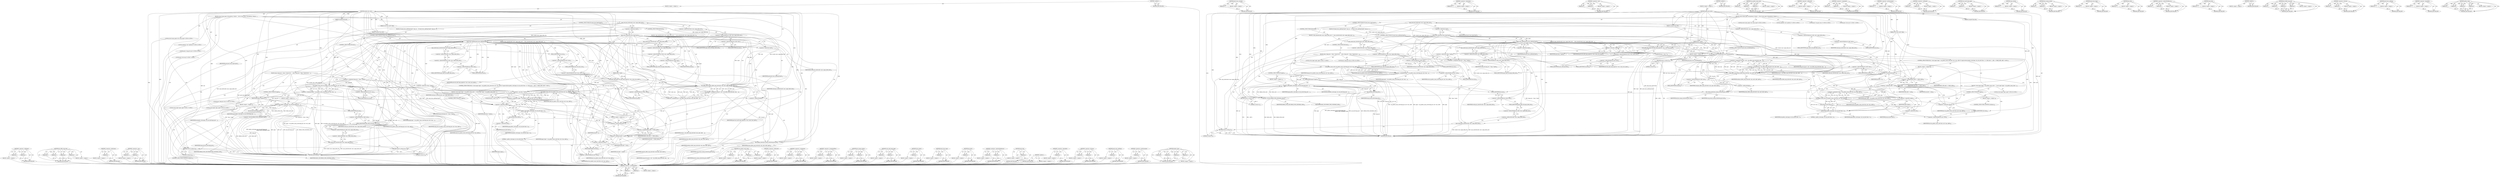 digraph "gather_stats" {
vulnerable_265 [label=<(METHOD,&lt;operator&gt;.notEquals)>];
vulnerable_266 [label=<(PARAM,p1)>];
vulnerable_267 [label=<(PARAM,p2)>];
vulnerable_268 [label=<(BLOCK,&lt;empty&gt;,&lt;empty&gt;)>];
vulnerable_269 [label=<(METHOD_RETURN,ANY)>];
vulnerable_245 [label=<(METHOD,pte_offset_map_lock)>];
vulnerable_246 [label=<(PARAM,p1)>];
vulnerable_247 [label=<(PARAM,p2)>];
vulnerable_248 [label=<(PARAM,p3)>];
vulnerable_249 [label=<(PARAM,p4)>];
vulnerable_250 [label=<(BLOCK,&lt;empty&gt;,&lt;empty&gt;)>];
vulnerable_251 [label=<(METHOD_RETURN,ANY)>];
vulnerable_196 [label=<(METHOD,&lt;operator&gt;.indirection)>];
vulnerable_197 [label=<(PARAM,p1)>];
vulnerable_198 [label=<(BLOCK,&lt;empty&gt;,&lt;empty&gt;)>];
vulnerable_199 [label=<(METHOD_RETURN,ANY)>];
vulnerable_218 [label=<(METHOD,&lt;operator&gt;.cast)>];
vulnerable_219 [label=<(PARAM,p1)>];
vulnerable_220 [label=<(PARAM,p2)>];
vulnerable_221 [label=<(BLOCK,&lt;empty&gt;,&lt;empty&gt;)>];
vulnerable_222 [label=<(METHOD_RETURN,ANY)>];
vulnerable_6 [label=<(METHOD,&lt;global&gt;)<SUB>1</SUB>>];
vulnerable_7 [label=<(BLOCK,&lt;empty&gt;,&lt;empty&gt;)<SUB>1</SUB>>];
vulnerable_8 [label=<(METHOD,gather_pte_stats)<SUB>1</SUB>>];
vulnerable_9 [label=<(PARAM,pmd_t *pmd)<SUB>1</SUB>>];
vulnerable_10 [label=<(PARAM,unsigned long addr)<SUB>1</SUB>>];
vulnerable_11 [label=<(PARAM,unsigned long end)<SUB>2</SUB>>];
vulnerable_12 [label=<(PARAM,struct mm_walk *walk)<SUB>2</SUB>>];
vulnerable_13 [label=<(BLOCK,{
	struct numa_maps *md;
	spinlock_t *ptl;
	pte...,{
	struct numa_maps *md;
	spinlock_t *ptl;
	pte...)<SUB>3</SUB>>];
vulnerable_14 [label="<(LOCAL,struct numa_maps* md: numa_maps*)<SUB>4</SUB>>"];
vulnerable_15 [label="<(LOCAL,spinlock_t* ptl: spinlock_t*)<SUB>5</SUB>>"];
vulnerable_16 [label="<(LOCAL,pte_t* orig_pte: pte_t*)<SUB>6</SUB>>"];
vulnerable_17 [label="<(LOCAL,pte_t* pte: pte_t*)<SUB>7</SUB>>"];
vulnerable_18 [label=<(spin_lock,spin_lock(&amp;walk-&gt;mm-&gt;page_table_lock))<SUB>10</SUB>>];
vulnerable_19 [label=<(&lt;operator&gt;.addressOf,&amp;walk-&gt;mm-&gt;page_table_lock)<SUB>10</SUB>>];
vulnerable_20 [label=<(&lt;operator&gt;.indirectFieldAccess,walk-&gt;mm-&gt;page_table_lock)<SUB>10</SUB>>];
vulnerable_21 [label=<(&lt;operator&gt;.indirectFieldAccess,walk-&gt;mm)<SUB>10</SUB>>];
vulnerable_22 [label=<(IDENTIFIER,walk,spin_lock(&amp;walk-&gt;mm-&gt;page_table_lock))<SUB>10</SUB>>];
vulnerable_23 [label=<(FIELD_IDENTIFIER,mm,mm)<SUB>10</SUB>>];
vulnerable_24 [label=<(FIELD_IDENTIFIER,page_table_lock,page_table_lock)<SUB>10</SUB>>];
vulnerable_25 [label=<(CONTROL_STRUCTURE,IF,if (pmd_trans_huge(*pmd)))<SUB>11</SUB>>];
vulnerable_26 [label=<(pmd_trans_huge,pmd_trans_huge(*pmd))<SUB>11</SUB>>];
vulnerable_27 [label=<(&lt;operator&gt;.indirection,*pmd)<SUB>11</SUB>>];
vulnerable_28 [label=<(IDENTIFIER,pmd,pmd_trans_huge(*pmd))<SUB>11</SUB>>];
vulnerable_29 [label=<(BLOCK,{
		if (pmd_trans_splitting(*pmd)) {
			spin_un...,{
		if (pmd_trans_splitting(*pmd)) {
			spin_un...)<SUB>11</SUB>>];
vulnerable_30 [label=<(CONTROL_STRUCTURE,IF,if (pmd_trans_splitting(*pmd)))<SUB>12</SUB>>];
vulnerable_31 [label=<(pmd_trans_splitting,pmd_trans_splitting(*pmd))<SUB>12</SUB>>];
vulnerable_32 [label=<(&lt;operator&gt;.indirection,*pmd)<SUB>12</SUB>>];
vulnerable_33 [label=<(IDENTIFIER,pmd,pmd_trans_splitting(*pmd))<SUB>12</SUB>>];
vulnerable_34 [label=<(BLOCK,{
			spin_unlock(&amp;walk-&gt;mm-&gt;page_table_lock);
	...,{
			spin_unlock(&amp;walk-&gt;mm-&gt;page_table_lock);
	...)<SUB>12</SUB>>];
vulnerable_35 [label=<(spin_unlock,spin_unlock(&amp;walk-&gt;mm-&gt;page_table_lock))<SUB>13</SUB>>];
vulnerable_36 [label=<(&lt;operator&gt;.addressOf,&amp;walk-&gt;mm-&gt;page_table_lock)<SUB>13</SUB>>];
vulnerable_37 [label=<(&lt;operator&gt;.indirectFieldAccess,walk-&gt;mm-&gt;page_table_lock)<SUB>13</SUB>>];
vulnerable_38 [label=<(&lt;operator&gt;.indirectFieldAccess,walk-&gt;mm)<SUB>13</SUB>>];
vulnerable_39 [label=<(IDENTIFIER,walk,spin_unlock(&amp;walk-&gt;mm-&gt;page_table_lock))<SUB>13</SUB>>];
vulnerable_40 [label=<(FIELD_IDENTIFIER,mm,mm)<SUB>13</SUB>>];
vulnerable_41 [label=<(FIELD_IDENTIFIER,page_table_lock,page_table_lock)<SUB>13</SUB>>];
vulnerable_42 [label=<(wait_split_huge_page,wait_split_huge_page(md-&gt;vma-&gt;anon_vma, pmd))<SUB>14</SUB>>];
vulnerable_43 [label=<(&lt;operator&gt;.indirectFieldAccess,md-&gt;vma-&gt;anon_vma)<SUB>14</SUB>>];
vulnerable_44 [label=<(&lt;operator&gt;.indirectFieldAccess,md-&gt;vma)<SUB>14</SUB>>];
vulnerable_45 [label=<(IDENTIFIER,md,wait_split_huge_page(md-&gt;vma-&gt;anon_vma, pmd))<SUB>14</SUB>>];
vulnerable_46 [label=<(FIELD_IDENTIFIER,vma,vma)<SUB>14</SUB>>];
vulnerable_47 [label=<(FIELD_IDENTIFIER,anon_vma,anon_vma)<SUB>14</SUB>>];
vulnerable_48 [label=<(IDENTIFIER,pmd,wait_split_huge_page(md-&gt;vma-&gt;anon_vma, pmd))<SUB>14</SUB>>];
vulnerable_49 [label=<(CONTROL_STRUCTURE,ELSE,else)<SUB>15</SUB>>];
vulnerable_50 [label=<(BLOCK,{
			pte_t huge_pte = *(pte_t *)pmd;
			struct ...,{
			pte_t huge_pte = *(pte_t *)pmd;
			struct ...)<SUB>15</SUB>>];
vulnerable_51 [label="<(LOCAL,pte_t huge_pte: pte_t)<SUB>16</SUB>>"];
vulnerable_52 [label=<(&lt;operator&gt;.assignment,huge_pte = *(pte_t *)pmd)<SUB>16</SUB>>];
vulnerable_53 [label=<(IDENTIFIER,huge_pte,huge_pte = *(pte_t *)pmd)<SUB>16</SUB>>];
vulnerable_54 [label=<(&lt;operator&gt;.indirection,*(pte_t *)pmd)<SUB>16</SUB>>];
vulnerable_55 [label=<(&lt;operator&gt;.cast,(pte_t *)pmd)<SUB>16</SUB>>];
vulnerable_56 [label=<(UNKNOWN,pte_t *,pte_t *)<SUB>16</SUB>>];
vulnerable_57 [label=<(IDENTIFIER,pmd,(pte_t *)pmd)<SUB>16</SUB>>];
vulnerable_58 [label="<(LOCAL,struct page* page: page*)<SUB>17</SUB>>"];
vulnerable_59 [label=<(&lt;operator&gt;.assignment,page = can_gather_numa_stats(huge_pte, md-&gt;vma,...)<SUB>19</SUB>>];
vulnerable_60 [label=<(IDENTIFIER,page,page = can_gather_numa_stats(huge_pte, md-&gt;vma,...)<SUB>19</SUB>>];
vulnerable_61 [label=<(can_gather_numa_stats,can_gather_numa_stats(huge_pte, md-&gt;vma, addr))<SUB>19</SUB>>];
vulnerable_62 [label=<(IDENTIFIER,huge_pte,can_gather_numa_stats(huge_pte, md-&gt;vma, addr))<SUB>19</SUB>>];
vulnerable_63 [label=<(&lt;operator&gt;.indirectFieldAccess,md-&gt;vma)<SUB>19</SUB>>];
vulnerable_64 [label=<(IDENTIFIER,md,can_gather_numa_stats(huge_pte, md-&gt;vma, addr))<SUB>19</SUB>>];
vulnerable_65 [label=<(FIELD_IDENTIFIER,vma,vma)<SUB>19</SUB>>];
vulnerable_66 [label=<(IDENTIFIER,addr,can_gather_numa_stats(huge_pte, md-&gt;vma, addr))<SUB>19</SUB>>];
vulnerable_67 [label=<(CONTROL_STRUCTURE,IF,if (page))<SUB>20</SUB>>];
vulnerable_68 [label=<(IDENTIFIER,page,if (page))<SUB>20</SUB>>];
vulnerable_69 [label=<(BLOCK,&lt;empty&gt;,&lt;empty&gt;)<SUB>21</SUB>>];
vulnerable_70 [label=<(gather_stats,gather_stats(page, md, pte_dirty(huge_pte),
			...)<SUB>21</SUB>>];
vulnerable_71 [label=<(IDENTIFIER,page,gather_stats(page, md, pte_dirty(huge_pte),
			...)<SUB>21</SUB>>];
vulnerable_72 [label=<(IDENTIFIER,md,gather_stats(page, md, pte_dirty(huge_pte),
			...)<SUB>21</SUB>>];
vulnerable_73 [label=<(pte_dirty,pte_dirty(huge_pte))<SUB>21</SUB>>];
vulnerable_74 [label=<(IDENTIFIER,huge_pte,pte_dirty(huge_pte))<SUB>21</SUB>>];
vulnerable_75 [label=<(&lt;operator&gt;.division,HPAGE_PMD_SIZE/PAGE_SIZE)<SUB>22</SUB>>];
vulnerable_76 [label=<(IDENTIFIER,HPAGE_PMD_SIZE,HPAGE_PMD_SIZE/PAGE_SIZE)<SUB>22</SUB>>];
vulnerable_77 [label=<(IDENTIFIER,PAGE_SIZE,HPAGE_PMD_SIZE/PAGE_SIZE)<SUB>22</SUB>>];
vulnerable_78 [label=<(spin_unlock,spin_unlock(&amp;walk-&gt;mm-&gt;page_table_lock))<SUB>23</SUB>>];
vulnerable_79 [label=<(&lt;operator&gt;.addressOf,&amp;walk-&gt;mm-&gt;page_table_lock)<SUB>23</SUB>>];
vulnerable_80 [label=<(&lt;operator&gt;.indirectFieldAccess,walk-&gt;mm-&gt;page_table_lock)<SUB>23</SUB>>];
vulnerable_81 [label=<(&lt;operator&gt;.indirectFieldAccess,walk-&gt;mm)<SUB>23</SUB>>];
vulnerable_82 [label=<(IDENTIFIER,walk,spin_unlock(&amp;walk-&gt;mm-&gt;page_table_lock))<SUB>23</SUB>>];
vulnerable_83 [label=<(FIELD_IDENTIFIER,mm,mm)<SUB>23</SUB>>];
vulnerable_84 [label=<(FIELD_IDENTIFIER,page_table_lock,page_table_lock)<SUB>23</SUB>>];
vulnerable_85 [label=<(RETURN,return 0;,return 0;)<SUB>24</SUB>>];
vulnerable_86 [label=<(LITERAL,0,return 0;)<SUB>24</SUB>>];
vulnerable_87 [label=<(CONTROL_STRUCTURE,ELSE,else)<SUB>26</SUB>>];
vulnerable_88 [label=<(BLOCK,{
 		spin_unlock(&amp;walk-&gt;mm-&gt;page_table_lock);
 	},{
 		spin_unlock(&amp;walk-&gt;mm-&gt;page_table_lock);
 	})<SUB>26</SUB>>];
vulnerable_89 [label=<(spin_unlock,spin_unlock(&amp;walk-&gt;mm-&gt;page_table_lock))<SUB>27</SUB>>];
vulnerable_90 [label=<(&lt;operator&gt;.addressOf,&amp;walk-&gt;mm-&gt;page_table_lock)<SUB>27</SUB>>];
vulnerable_91 [label=<(&lt;operator&gt;.indirectFieldAccess,walk-&gt;mm-&gt;page_table_lock)<SUB>27</SUB>>];
vulnerable_92 [label=<(&lt;operator&gt;.indirectFieldAccess,walk-&gt;mm)<SUB>27</SUB>>];
vulnerable_93 [label=<(IDENTIFIER,walk,spin_unlock(&amp;walk-&gt;mm-&gt;page_table_lock))<SUB>27</SUB>>];
vulnerable_94 [label=<(FIELD_IDENTIFIER,mm,mm)<SUB>27</SUB>>];
vulnerable_95 [label=<(FIELD_IDENTIFIER,page_table_lock,page_table_lock)<SUB>27</SUB>>];
vulnerable_96 [label=<(&lt;operator&gt;.assignment,orig_pte = pte = pte_offset_map_lock(walk-&gt;mm, ...)<SUB>30</SUB>>];
vulnerable_97 [label=<(IDENTIFIER,orig_pte,orig_pte = pte = pte_offset_map_lock(walk-&gt;mm, ...)<SUB>30</SUB>>];
vulnerable_98 [label=<(&lt;operator&gt;.assignment,pte = pte_offset_map_lock(walk-&gt;mm, pmd, addr, ...)<SUB>30</SUB>>];
vulnerable_99 [label=<(IDENTIFIER,pte,pte = pte_offset_map_lock(walk-&gt;mm, pmd, addr, ...)<SUB>30</SUB>>];
vulnerable_100 [label=<(pte_offset_map_lock,pte_offset_map_lock(walk-&gt;mm, pmd, addr, &amp;ptl))<SUB>30</SUB>>];
vulnerable_101 [label=<(&lt;operator&gt;.indirectFieldAccess,walk-&gt;mm)<SUB>30</SUB>>];
vulnerable_102 [label=<(IDENTIFIER,walk,pte_offset_map_lock(walk-&gt;mm, pmd, addr, &amp;ptl))<SUB>30</SUB>>];
vulnerable_103 [label=<(FIELD_IDENTIFIER,mm,mm)<SUB>30</SUB>>];
vulnerable_104 [label=<(IDENTIFIER,pmd,pte_offset_map_lock(walk-&gt;mm, pmd, addr, &amp;ptl))<SUB>30</SUB>>];
vulnerable_105 [label=<(IDENTIFIER,addr,pte_offset_map_lock(walk-&gt;mm, pmd, addr, &amp;ptl))<SUB>30</SUB>>];
vulnerable_106 [label=<(&lt;operator&gt;.addressOf,&amp;ptl)<SUB>30</SUB>>];
vulnerable_107 [label=<(IDENTIFIER,ptl,pte_offset_map_lock(walk-&gt;mm, pmd, addr, &amp;ptl))<SUB>30</SUB>>];
vulnerable_108 [label=<(CONTROL_STRUCTURE,DO,do {
 		struct page *page = can_gather_numa_stats(*pte, md-&gt;vma, addr);
		if (!page)
			continue;
		gather_stats(page, md, pte_dirty(*pte), 1);

	} while (pte++, addr += PAGE_SIZE, addr != end);)<SUB>31</SUB>>];
vulnerable_109 [label=<(BLOCK,{
 		struct page *page = can_gather_numa_stats(...,{
 		struct page *page = can_gather_numa_stats(...)<SUB>31</SUB>>];
vulnerable_110 [label="<(LOCAL,struct page* page: page*)<SUB>32</SUB>>"];
vulnerable_111 [label=<(&lt;operator&gt;.assignment,*page = can_gather_numa_stats(*pte, md-&gt;vma, addr))<SUB>32</SUB>>];
vulnerable_112 [label=<(IDENTIFIER,page,*page = can_gather_numa_stats(*pte, md-&gt;vma, addr))<SUB>32</SUB>>];
vulnerable_113 [label=<(can_gather_numa_stats,can_gather_numa_stats(*pte, md-&gt;vma, addr))<SUB>32</SUB>>];
vulnerable_114 [label=<(&lt;operator&gt;.indirection,*pte)<SUB>32</SUB>>];
vulnerable_115 [label=<(IDENTIFIER,pte,can_gather_numa_stats(*pte, md-&gt;vma, addr))<SUB>32</SUB>>];
vulnerable_116 [label=<(&lt;operator&gt;.indirectFieldAccess,md-&gt;vma)<SUB>32</SUB>>];
vulnerable_117 [label=<(IDENTIFIER,md,can_gather_numa_stats(*pte, md-&gt;vma, addr))<SUB>32</SUB>>];
vulnerable_118 [label=<(FIELD_IDENTIFIER,vma,vma)<SUB>32</SUB>>];
vulnerable_119 [label=<(IDENTIFIER,addr,can_gather_numa_stats(*pte, md-&gt;vma, addr))<SUB>32</SUB>>];
vulnerable_120 [label=<(CONTROL_STRUCTURE,IF,if (!page))<SUB>33</SUB>>];
vulnerable_121 [label=<(&lt;operator&gt;.logicalNot,!page)<SUB>33</SUB>>];
vulnerable_122 [label=<(IDENTIFIER,page,!page)<SUB>33</SUB>>];
vulnerable_123 [label=<(BLOCK,&lt;empty&gt;,&lt;empty&gt;)<SUB>34</SUB>>];
vulnerable_124 [label=<(CONTROL_STRUCTURE,CONTINUE,continue;)<SUB>34</SUB>>];
vulnerable_125 [label=<(gather_stats,gather_stats(page, md, pte_dirty(*pte), 1))<SUB>35</SUB>>];
vulnerable_126 [label=<(IDENTIFIER,page,gather_stats(page, md, pte_dirty(*pte), 1))<SUB>35</SUB>>];
vulnerable_127 [label=<(IDENTIFIER,md,gather_stats(page, md, pte_dirty(*pte), 1))<SUB>35</SUB>>];
vulnerable_128 [label=<(pte_dirty,pte_dirty(*pte))<SUB>35</SUB>>];
vulnerable_129 [label=<(&lt;operator&gt;.indirection,*pte)<SUB>35</SUB>>];
vulnerable_130 [label=<(IDENTIFIER,pte,pte_dirty(*pte))<SUB>35</SUB>>];
vulnerable_131 [label=<(LITERAL,1,gather_stats(page, md, pte_dirty(*pte), 1))<SUB>35</SUB>>];
vulnerable_132 [label=<(BLOCK,&lt;empty&gt;,&lt;empty&gt;)<SUB>37</SUB>>];
vulnerable_133 [label=<(&lt;operator&gt;.postIncrement,pte++)<SUB>37</SUB>>];
vulnerable_134 [label=<(IDENTIFIER,pte,pte++)<SUB>37</SUB>>];
vulnerable_135 [label=<(&lt;operator&gt;.assignmentPlus,addr += PAGE_SIZE)<SUB>37</SUB>>];
vulnerable_136 [label=<(IDENTIFIER,addr,addr += PAGE_SIZE)<SUB>37</SUB>>];
vulnerable_137 [label=<(IDENTIFIER,PAGE_SIZE,addr += PAGE_SIZE)<SUB>37</SUB>>];
vulnerable_138 [label=<(&lt;operator&gt;.notEquals,addr != end)<SUB>37</SUB>>];
vulnerable_139 [label=<(IDENTIFIER,addr,addr != end)<SUB>37</SUB>>];
vulnerable_140 [label=<(IDENTIFIER,end,addr != end)<SUB>37</SUB>>];
vulnerable_141 [label=<(pte_unmap_unlock,pte_unmap_unlock(orig_pte, ptl))<SUB>38</SUB>>];
vulnerable_142 [label=<(IDENTIFIER,orig_pte,pte_unmap_unlock(orig_pte, ptl))<SUB>38</SUB>>];
vulnerable_143 [label=<(IDENTIFIER,ptl,pte_unmap_unlock(orig_pte, ptl))<SUB>38</SUB>>];
vulnerable_144 [label=<(RETURN,return 0;,return 0;)<SUB>39</SUB>>];
vulnerable_145 [label=<(LITERAL,0,return 0;)<SUB>39</SUB>>];
vulnerable_146 [label=<(METHOD_RETURN,int)<SUB>1</SUB>>];
vulnerable_148 [label=<(METHOD_RETURN,ANY)<SUB>1</SUB>>];
vulnerable_223 [label=<(METHOD,can_gather_numa_stats)>];
vulnerable_224 [label=<(PARAM,p1)>];
vulnerable_225 [label=<(PARAM,p2)>];
vulnerable_226 [label=<(PARAM,p3)>];
vulnerable_227 [label=<(BLOCK,&lt;empty&gt;,&lt;empty&gt;)>];
vulnerable_228 [label=<(METHOD_RETURN,ANY)>];
vulnerable_183 [label=<(METHOD,&lt;operator&gt;.addressOf)>];
vulnerable_184 [label=<(PARAM,p1)>];
vulnerable_185 [label=<(BLOCK,&lt;empty&gt;,&lt;empty&gt;)>];
vulnerable_186 [label=<(METHOD_RETURN,ANY)>];
vulnerable_213 [label=<(METHOD,&lt;operator&gt;.assignment)>];
vulnerable_214 [label=<(PARAM,p1)>];
vulnerable_215 [label=<(PARAM,p2)>];
vulnerable_216 [label=<(BLOCK,&lt;empty&gt;,&lt;empty&gt;)>];
vulnerable_217 [label=<(METHOD_RETURN,ANY)>];
vulnerable_260 [label=<(METHOD,&lt;operator&gt;.assignmentPlus)>];
vulnerable_261 [label=<(PARAM,p1)>];
vulnerable_262 [label=<(PARAM,p2)>];
vulnerable_263 [label=<(BLOCK,&lt;empty&gt;,&lt;empty&gt;)>];
vulnerable_264 [label=<(METHOD_RETURN,ANY)>];
vulnerable_270 [label=<(METHOD,pte_unmap_unlock)>];
vulnerable_271 [label=<(PARAM,p1)>];
vulnerable_272 [label=<(PARAM,p2)>];
vulnerable_273 [label=<(BLOCK,&lt;empty&gt;,&lt;empty&gt;)>];
vulnerable_274 [label=<(METHOD_RETURN,ANY)>];
vulnerable_208 [label=<(METHOD,wait_split_huge_page)>];
vulnerable_209 [label=<(PARAM,p1)>];
vulnerable_210 [label=<(PARAM,p2)>];
vulnerable_211 [label=<(BLOCK,&lt;empty&gt;,&lt;empty&gt;)>];
vulnerable_212 [label=<(METHOD_RETURN,ANY)>];
vulnerable_204 [label=<(METHOD,spin_unlock)>];
vulnerable_205 [label=<(PARAM,p1)>];
vulnerable_206 [label=<(BLOCK,&lt;empty&gt;,&lt;empty&gt;)>];
vulnerable_207 [label=<(METHOD_RETURN,ANY)>];
vulnerable_192 [label=<(METHOD,pmd_trans_huge)>];
vulnerable_193 [label=<(PARAM,p1)>];
vulnerable_194 [label=<(BLOCK,&lt;empty&gt;,&lt;empty&gt;)>];
vulnerable_195 [label=<(METHOD_RETURN,ANY)>];
vulnerable_236 [label=<(METHOD,pte_dirty)>];
vulnerable_237 [label=<(PARAM,p1)>];
vulnerable_238 [label=<(BLOCK,&lt;empty&gt;,&lt;empty&gt;)>];
vulnerable_239 [label=<(METHOD_RETURN,ANY)>];
vulnerable_187 [label=<(METHOD,&lt;operator&gt;.indirectFieldAccess)>];
vulnerable_188 [label=<(PARAM,p1)>];
vulnerable_189 [label=<(PARAM,p2)>];
vulnerable_190 [label=<(BLOCK,&lt;empty&gt;,&lt;empty&gt;)>];
vulnerable_191 [label=<(METHOD_RETURN,ANY)>];
vulnerable_179 [label=<(METHOD,spin_lock)>];
vulnerable_180 [label=<(PARAM,p1)>];
vulnerable_181 [label=<(BLOCK,&lt;empty&gt;,&lt;empty&gt;)>];
vulnerable_182 [label=<(METHOD_RETURN,ANY)>];
vulnerable_173 [label=<(METHOD,&lt;global&gt;)<SUB>1</SUB>>];
vulnerable_174 [label=<(BLOCK,&lt;empty&gt;,&lt;empty&gt;)>];
vulnerable_175 [label=<(METHOD_RETURN,ANY)>];
vulnerable_252 [label=<(METHOD,&lt;operator&gt;.logicalNot)>];
vulnerable_253 [label=<(PARAM,p1)>];
vulnerable_254 [label=<(BLOCK,&lt;empty&gt;,&lt;empty&gt;)>];
vulnerable_255 [label=<(METHOD_RETURN,ANY)>];
vulnerable_240 [label=<(METHOD,&lt;operator&gt;.division)>];
vulnerable_241 [label=<(PARAM,p1)>];
vulnerable_242 [label=<(PARAM,p2)>];
vulnerable_243 [label=<(BLOCK,&lt;empty&gt;,&lt;empty&gt;)>];
vulnerable_244 [label=<(METHOD_RETURN,ANY)>];
vulnerable_200 [label=<(METHOD,pmd_trans_splitting)>];
vulnerable_201 [label=<(PARAM,p1)>];
vulnerable_202 [label=<(BLOCK,&lt;empty&gt;,&lt;empty&gt;)>];
vulnerable_203 [label=<(METHOD_RETURN,ANY)>];
vulnerable_256 [label=<(METHOD,&lt;operator&gt;.postIncrement)>];
vulnerable_257 [label=<(PARAM,p1)>];
vulnerable_258 [label=<(BLOCK,&lt;empty&gt;,&lt;empty&gt;)>];
vulnerable_259 [label=<(METHOD_RETURN,ANY)>];
vulnerable_229 [label=<(METHOD,gather_stats)>];
vulnerable_230 [label=<(PARAM,p1)>];
vulnerable_231 [label=<(PARAM,p2)>];
vulnerable_232 [label=<(PARAM,p3)>];
vulnerable_233 [label=<(PARAM,p4)>];
vulnerable_234 [label=<(BLOCK,&lt;empty&gt;,&lt;empty&gt;)>];
vulnerable_235 [label=<(METHOD_RETURN,ANY)>];
fixed_270 [label=<(METHOD,&lt;operator&gt;.assignmentPlus)>];
fixed_271 [label=<(PARAM,p1)>];
fixed_272 [label=<(PARAM,p2)>];
fixed_273 [label=<(BLOCK,&lt;empty&gt;,&lt;empty&gt;)>];
fixed_274 [label=<(METHOD_RETURN,ANY)>];
fixed_251 [label=<(METHOD,pmd_trans_unstable)>];
fixed_252 [label=<(PARAM,p1)>];
fixed_253 [label=<(BLOCK,&lt;empty&gt;,&lt;empty&gt;)>];
fixed_254 [label=<(METHOD_RETURN,ANY)>];
fixed_202 [label=<(METHOD,&lt;operator&gt;.indirection)>];
fixed_203 [label=<(PARAM,p1)>];
fixed_204 [label=<(BLOCK,&lt;empty&gt;,&lt;empty&gt;)>];
fixed_205 [label=<(METHOD_RETURN,ANY)>];
fixed_224 [label=<(METHOD,&lt;operator&gt;.cast)>];
fixed_225 [label=<(PARAM,p1)>];
fixed_226 [label=<(PARAM,p2)>];
fixed_227 [label=<(BLOCK,&lt;empty&gt;,&lt;empty&gt;)>];
fixed_228 [label=<(METHOD_RETURN,ANY)>];
fixed_6 [label=<(METHOD,&lt;global&gt;)<SUB>1</SUB>>];
fixed_7 [label=<(BLOCK,&lt;empty&gt;,&lt;empty&gt;)<SUB>1</SUB>>];
fixed_8 [label=<(METHOD,gather_pte_stats)<SUB>1</SUB>>];
fixed_9 [label=<(PARAM,pmd_t *pmd)<SUB>1</SUB>>];
fixed_10 [label=<(PARAM,unsigned long addr)<SUB>1</SUB>>];
fixed_11 [label=<(PARAM,unsigned long end)<SUB>2</SUB>>];
fixed_12 [label=<(PARAM,struct mm_walk *walk)<SUB>2</SUB>>];
fixed_13 [label=<(BLOCK,{
	struct numa_maps *md;
	spinlock_t *ptl;
	pte...,{
	struct numa_maps *md;
	spinlock_t *ptl;
	pte...)<SUB>3</SUB>>];
fixed_14 [label="<(LOCAL,struct numa_maps* md: numa_maps*)<SUB>4</SUB>>"];
fixed_15 [label="<(LOCAL,spinlock_t* ptl: spinlock_t*)<SUB>5</SUB>>"];
fixed_16 [label="<(LOCAL,pte_t* orig_pte: pte_t*)<SUB>6</SUB>>"];
fixed_17 [label="<(LOCAL,pte_t* pte: pte_t*)<SUB>7</SUB>>"];
fixed_18 [label=<(spin_lock,spin_lock(&amp;walk-&gt;mm-&gt;page_table_lock))<SUB>10</SUB>>];
fixed_19 [label=<(&lt;operator&gt;.addressOf,&amp;walk-&gt;mm-&gt;page_table_lock)<SUB>10</SUB>>];
fixed_20 [label=<(&lt;operator&gt;.indirectFieldAccess,walk-&gt;mm-&gt;page_table_lock)<SUB>10</SUB>>];
fixed_21 [label=<(&lt;operator&gt;.indirectFieldAccess,walk-&gt;mm)<SUB>10</SUB>>];
fixed_22 [label=<(IDENTIFIER,walk,spin_lock(&amp;walk-&gt;mm-&gt;page_table_lock))<SUB>10</SUB>>];
fixed_23 [label=<(FIELD_IDENTIFIER,mm,mm)<SUB>10</SUB>>];
fixed_24 [label=<(FIELD_IDENTIFIER,page_table_lock,page_table_lock)<SUB>10</SUB>>];
fixed_25 [label=<(CONTROL_STRUCTURE,IF,if (pmd_trans_huge(*pmd)))<SUB>11</SUB>>];
fixed_26 [label=<(pmd_trans_huge,pmd_trans_huge(*pmd))<SUB>11</SUB>>];
fixed_27 [label=<(&lt;operator&gt;.indirection,*pmd)<SUB>11</SUB>>];
fixed_28 [label=<(IDENTIFIER,pmd,pmd_trans_huge(*pmd))<SUB>11</SUB>>];
fixed_29 [label=<(BLOCK,{
		if (pmd_trans_splitting(*pmd)) {
			spin_un...,{
		if (pmd_trans_splitting(*pmd)) {
			spin_un...)<SUB>11</SUB>>];
fixed_30 [label=<(CONTROL_STRUCTURE,IF,if (pmd_trans_splitting(*pmd)))<SUB>12</SUB>>];
fixed_31 [label=<(pmd_trans_splitting,pmd_trans_splitting(*pmd))<SUB>12</SUB>>];
fixed_32 [label=<(&lt;operator&gt;.indirection,*pmd)<SUB>12</SUB>>];
fixed_33 [label=<(IDENTIFIER,pmd,pmd_trans_splitting(*pmd))<SUB>12</SUB>>];
fixed_34 [label=<(BLOCK,{
			spin_unlock(&amp;walk-&gt;mm-&gt;page_table_lock);
	...,{
			spin_unlock(&amp;walk-&gt;mm-&gt;page_table_lock);
	...)<SUB>12</SUB>>];
fixed_35 [label=<(spin_unlock,spin_unlock(&amp;walk-&gt;mm-&gt;page_table_lock))<SUB>13</SUB>>];
fixed_36 [label=<(&lt;operator&gt;.addressOf,&amp;walk-&gt;mm-&gt;page_table_lock)<SUB>13</SUB>>];
fixed_37 [label=<(&lt;operator&gt;.indirectFieldAccess,walk-&gt;mm-&gt;page_table_lock)<SUB>13</SUB>>];
fixed_38 [label=<(&lt;operator&gt;.indirectFieldAccess,walk-&gt;mm)<SUB>13</SUB>>];
fixed_39 [label=<(IDENTIFIER,walk,spin_unlock(&amp;walk-&gt;mm-&gt;page_table_lock))<SUB>13</SUB>>];
fixed_40 [label=<(FIELD_IDENTIFIER,mm,mm)<SUB>13</SUB>>];
fixed_41 [label=<(FIELD_IDENTIFIER,page_table_lock,page_table_lock)<SUB>13</SUB>>];
fixed_42 [label=<(wait_split_huge_page,wait_split_huge_page(md-&gt;vma-&gt;anon_vma, pmd))<SUB>14</SUB>>];
fixed_43 [label=<(&lt;operator&gt;.indirectFieldAccess,md-&gt;vma-&gt;anon_vma)<SUB>14</SUB>>];
fixed_44 [label=<(&lt;operator&gt;.indirectFieldAccess,md-&gt;vma)<SUB>14</SUB>>];
fixed_45 [label=<(IDENTIFIER,md,wait_split_huge_page(md-&gt;vma-&gt;anon_vma, pmd))<SUB>14</SUB>>];
fixed_46 [label=<(FIELD_IDENTIFIER,vma,vma)<SUB>14</SUB>>];
fixed_47 [label=<(FIELD_IDENTIFIER,anon_vma,anon_vma)<SUB>14</SUB>>];
fixed_48 [label=<(IDENTIFIER,pmd,wait_split_huge_page(md-&gt;vma-&gt;anon_vma, pmd))<SUB>14</SUB>>];
fixed_49 [label=<(CONTROL_STRUCTURE,ELSE,else)<SUB>15</SUB>>];
fixed_50 [label=<(BLOCK,{
			pte_t huge_pte = *(pte_t *)pmd;
			struct ...,{
			pte_t huge_pte = *(pte_t *)pmd;
			struct ...)<SUB>15</SUB>>];
fixed_51 [label="<(LOCAL,pte_t huge_pte: pte_t)<SUB>16</SUB>>"];
fixed_52 [label=<(&lt;operator&gt;.assignment,huge_pte = *(pte_t *)pmd)<SUB>16</SUB>>];
fixed_53 [label=<(IDENTIFIER,huge_pte,huge_pte = *(pte_t *)pmd)<SUB>16</SUB>>];
fixed_54 [label=<(&lt;operator&gt;.indirection,*(pte_t *)pmd)<SUB>16</SUB>>];
fixed_55 [label=<(&lt;operator&gt;.cast,(pte_t *)pmd)<SUB>16</SUB>>];
fixed_56 [label=<(UNKNOWN,pte_t *,pte_t *)<SUB>16</SUB>>];
fixed_57 [label=<(IDENTIFIER,pmd,(pte_t *)pmd)<SUB>16</SUB>>];
fixed_58 [label="<(LOCAL,struct page* page: page*)<SUB>17</SUB>>"];
fixed_59 [label=<(&lt;operator&gt;.assignment,page = can_gather_numa_stats(huge_pte, md-&gt;vma,...)<SUB>19</SUB>>];
fixed_60 [label=<(IDENTIFIER,page,page = can_gather_numa_stats(huge_pte, md-&gt;vma,...)<SUB>19</SUB>>];
fixed_61 [label=<(can_gather_numa_stats,can_gather_numa_stats(huge_pte, md-&gt;vma, addr))<SUB>19</SUB>>];
fixed_62 [label=<(IDENTIFIER,huge_pte,can_gather_numa_stats(huge_pte, md-&gt;vma, addr))<SUB>19</SUB>>];
fixed_63 [label=<(&lt;operator&gt;.indirectFieldAccess,md-&gt;vma)<SUB>19</SUB>>];
fixed_64 [label=<(IDENTIFIER,md,can_gather_numa_stats(huge_pte, md-&gt;vma, addr))<SUB>19</SUB>>];
fixed_65 [label=<(FIELD_IDENTIFIER,vma,vma)<SUB>19</SUB>>];
fixed_66 [label=<(IDENTIFIER,addr,can_gather_numa_stats(huge_pte, md-&gt;vma, addr))<SUB>19</SUB>>];
fixed_67 [label=<(CONTROL_STRUCTURE,IF,if (page))<SUB>20</SUB>>];
fixed_68 [label=<(IDENTIFIER,page,if (page))<SUB>20</SUB>>];
fixed_69 [label=<(BLOCK,&lt;empty&gt;,&lt;empty&gt;)<SUB>21</SUB>>];
fixed_70 [label=<(gather_stats,gather_stats(page, md, pte_dirty(huge_pte),
			...)<SUB>21</SUB>>];
fixed_71 [label=<(IDENTIFIER,page,gather_stats(page, md, pte_dirty(huge_pte),
			...)<SUB>21</SUB>>];
fixed_72 [label=<(IDENTIFIER,md,gather_stats(page, md, pte_dirty(huge_pte),
			...)<SUB>21</SUB>>];
fixed_73 [label=<(pte_dirty,pte_dirty(huge_pte))<SUB>21</SUB>>];
fixed_74 [label=<(IDENTIFIER,huge_pte,pte_dirty(huge_pte))<SUB>21</SUB>>];
fixed_75 [label=<(&lt;operator&gt;.division,HPAGE_PMD_SIZE/PAGE_SIZE)<SUB>22</SUB>>];
fixed_76 [label=<(IDENTIFIER,HPAGE_PMD_SIZE,HPAGE_PMD_SIZE/PAGE_SIZE)<SUB>22</SUB>>];
fixed_77 [label=<(IDENTIFIER,PAGE_SIZE,HPAGE_PMD_SIZE/PAGE_SIZE)<SUB>22</SUB>>];
fixed_78 [label=<(spin_unlock,spin_unlock(&amp;walk-&gt;mm-&gt;page_table_lock))<SUB>23</SUB>>];
fixed_79 [label=<(&lt;operator&gt;.addressOf,&amp;walk-&gt;mm-&gt;page_table_lock)<SUB>23</SUB>>];
fixed_80 [label=<(&lt;operator&gt;.indirectFieldAccess,walk-&gt;mm-&gt;page_table_lock)<SUB>23</SUB>>];
fixed_81 [label=<(&lt;operator&gt;.indirectFieldAccess,walk-&gt;mm)<SUB>23</SUB>>];
fixed_82 [label=<(IDENTIFIER,walk,spin_unlock(&amp;walk-&gt;mm-&gt;page_table_lock))<SUB>23</SUB>>];
fixed_83 [label=<(FIELD_IDENTIFIER,mm,mm)<SUB>23</SUB>>];
fixed_84 [label=<(FIELD_IDENTIFIER,page_table_lock,page_table_lock)<SUB>23</SUB>>];
fixed_85 [label=<(RETURN,return 0;,return 0;)<SUB>24</SUB>>];
fixed_86 [label=<(LITERAL,0,return 0;)<SUB>24</SUB>>];
fixed_87 [label=<(CONTROL_STRUCTURE,ELSE,else)<SUB>26</SUB>>];
fixed_88 [label=<(BLOCK,{
 		spin_unlock(&amp;walk-&gt;mm-&gt;page_table_lock);
 	},{
 		spin_unlock(&amp;walk-&gt;mm-&gt;page_table_lock);
 	})<SUB>26</SUB>>];
fixed_89 [label=<(spin_unlock,spin_unlock(&amp;walk-&gt;mm-&gt;page_table_lock))<SUB>27</SUB>>];
fixed_90 [label=<(&lt;operator&gt;.addressOf,&amp;walk-&gt;mm-&gt;page_table_lock)<SUB>27</SUB>>];
fixed_91 [label=<(&lt;operator&gt;.indirectFieldAccess,walk-&gt;mm-&gt;page_table_lock)<SUB>27</SUB>>];
fixed_92 [label=<(&lt;operator&gt;.indirectFieldAccess,walk-&gt;mm)<SUB>27</SUB>>];
fixed_93 [label=<(IDENTIFIER,walk,spin_unlock(&amp;walk-&gt;mm-&gt;page_table_lock))<SUB>27</SUB>>];
fixed_94 [label=<(FIELD_IDENTIFIER,mm,mm)<SUB>27</SUB>>];
fixed_95 [label=<(FIELD_IDENTIFIER,page_table_lock,page_table_lock)<SUB>27</SUB>>];
fixed_96 [label=<(CONTROL_STRUCTURE,IF,if (pmd_trans_unstable(pmd)))<SUB>30</SUB>>];
fixed_97 [label=<(pmd_trans_unstable,pmd_trans_unstable(pmd))<SUB>30</SUB>>];
fixed_98 [label=<(IDENTIFIER,pmd,pmd_trans_unstable(pmd))<SUB>30</SUB>>];
fixed_99 [label=<(BLOCK,&lt;empty&gt;,&lt;empty&gt;)<SUB>31</SUB>>];
fixed_100 [label=<(RETURN,return 0;,return 0;)<SUB>31</SUB>>];
fixed_101 [label=<(LITERAL,0,return 0;)<SUB>31</SUB>>];
fixed_102 [label=<(&lt;operator&gt;.assignment,orig_pte = pte = pte_offset_map_lock(walk-&gt;mm, ...)<SUB>32</SUB>>];
fixed_103 [label=<(IDENTIFIER,orig_pte,orig_pte = pte = pte_offset_map_lock(walk-&gt;mm, ...)<SUB>32</SUB>>];
fixed_104 [label=<(&lt;operator&gt;.assignment,pte = pte_offset_map_lock(walk-&gt;mm, pmd, addr, ...)<SUB>32</SUB>>];
fixed_105 [label=<(IDENTIFIER,pte,pte = pte_offset_map_lock(walk-&gt;mm, pmd, addr, ...)<SUB>32</SUB>>];
fixed_106 [label=<(pte_offset_map_lock,pte_offset_map_lock(walk-&gt;mm, pmd, addr, &amp;ptl))<SUB>32</SUB>>];
fixed_107 [label=<(&lt;operator&gt;.indirectFieldAccess,walk-&gt;mm)<SUB>32</SUB>>];
fixed_108 [label=<(IDENTIFIER,walk,pte_offset_map_lock(walk-&gt;mm, pmd, addr, &amp;ptl))<SUB>32</SUB>>];
fixed_109 [label=<(FIELD_IDENTIFIER,mm,mm)<SUB>32</SUB>>];
fixed_110 [label=<(IDENTIFIER,pmd,pte_offset_map_lock(walk-&gt;mm, pmd, addr, &amp;ptl))<SUB>32</SUB>>];
fixed_111 [label=<(IDENTIFIER,addr,pte_offset_map_lock(walk-&gt;mm, pmd, addr, &amp;ptl))<SUB>32</SUB>>];
fixed_112 [label=<(&lt;operator&gt;.addressOf,&amp;ptl)<SUB>32</SUB>>];
fixed_113 [label=<(IDENTIFIER,ptl,pte_offset_map_lock(walk-&gt;mm, pmd, addr, &amp;ptl))<SUB>32</SUB>>];
fixed_114 [label=<(CONTROL_STRUCTURE,DO,do {
 		struct page *page = can_gather_numa_stats(*pte, md-&gt;vma, addr);
		if (!page)
			continue;
		gather_stats(page, md, pte_dirty(*pte), 1);

	} while (pte++, addr += PAGE_SIZE, addr != end);)<SUB>33</SUB>>];
fixed_115 [label=<(BLOCK,{
 		struct page *page = can_gather_numa_stats(...,{
 		struct page *page = can_gather_numa_stats(...)<SUB>33</SUB>>];
fixed_116 [label="<(LOCAL,struct page* page: page*)<SUB>34</SUB>>"];
fixed_117 [label=<(&lt;operator&gt;.assignment,*page = can_gather_numa_stats(*pte, md-&gt;vma, addr))<SUB>34</SUB>>];
fixed_118 [label=<(IDENTIFIER,page,*page = can_gather_numa_stats(*pte, md-&gt;vma, addr))<SUB>34</SUB>>];
fixed_119 [label=<(can_gather_numa_stats,can_gather_numa_stats(*pte, md-&gt;vma, addr))<SUB>34</SUB>>];
fixed_120 [label=<(&lt;operator&gt;.indirection,*pte)<SUB>34</SUB>>];
fixed_121 [label=<(IDENTIFIER,pte,can_gather_numa_stats(*pte, md-&gt;vma, addr))<SUB>34</SUB>>];
fixed_122 [label=<(&lt;operator&gt;.indirectFieldAccess,md-&gt;vma)<SUB>34</SUB>>];
fixed_123 [label=<(IDENTIFIER,md,can_gather_numa_stats(*pte, md-&gt;vma, addr))<SUB>34</SUB>>];
fixed_124 [label=<(FIELD_IDENTIFIER,vma,vma)<SUB>34</SUB>>];
fixed_125 [label=<(IDENTIFIER,addr,can_gather_numa_stats(*pte, md-&gt;vma, addr))<SUB>34</SUB>>];
fixed_126 [label=<(CONTROL_STRUCTURE,IF,if (!page))<SUB>35</SUB>>];
fixed_127 [label=<(&lt;operator&gt;.logicalNot,!page)<SUB>35</SUB>>];
fixed_128 [label=<(IDENTIFIER,page,!page)<SUB>35</SUB>>];
fixed_129 [label=<(BLOCK,&lt;empty&gt;,&lt;empty&gt;)<SUB>36</SUB>>];
fixed_130 [label=<(CONTROL_STRUCTURE,CONTINUE,continue;)<SUB>36</SUB>>];
fixed_131 [label=<(gather_stats,gather_stats(page, md, pte_dirty(*pte), 1))<SUB>37</SUB>>];
fixed_132 [label=<(IDENTIFIER,page,gather_stats(page, md, pte_dirty(*pte), 1))<SUB>37</SUB>>];
fixed_133 [label=<(IDENTIFIER,md,gather_stats(page, md, pte_dirty(*pte), 1))<SUB>37</SUB>>];
fixed_134 [label=<(pte_dirty,pte_dirty(*pte))<SUB>37</SUB>>];
fixed_135 [label=<(&lt;operator&gt;.indirection,*pte)<SUB>37</SUB>>];
fixed_136 [label=<(IDENTIFIER,pte,pte_dirty(*pte))<SUB>37</SUB>>];
fixed_137 [label=<(LITERAL,1,gather_stats(page, md, pte_dirty(*pte), 1))<SUB>37</SUB>>];
fixed_138 [label=<(BLOCK,&lt;empty&gt;,&lt;empty&gt;)<SUB>39</SUB>>];
fixed_139 [label=<(&lt;operator&gt;.postIncrement,pte++)<SUB>39</SUB>>];
fixed_140 [label=<(IDENTIFIER,pte,pte++)<SUB>39</SUB>>];
fixed_141 [label=<(&lt;operator&gt;.assignmentPlus,addr += PAGE_SIZE)<SUB>39</SUB>>];
fixed_142 [label=<(IDENTIFIER,addr,addr += PAGE_SIZE)<SUB>39</SUB>>];
fixed_143 [label=<(IDENTIFIER,PAGE_SIZE,addr += PAGE_SIZE)<SUB>39</SUB>>];
fixed_144 [label=<(&lt;operator&gt;.notEquals,addr != end)<SUB>39</SUB>>];
fixed_145 [label=<(IDENTIFIER,addr,addr != end)<SUB>39</SUB>>];
fixed_146 [label=<(IDENTIFIER,end,addr != end)<SUB>39</SUB>>];
fixed_147 [label=<(pte_unmap_unlock,pte_unmap_unlock(orig_pte, ptl))<SUB>40</SUB>>];
fixed_148 [label=<(IDENTIFIER,orig_pte,pte_unmap_unlock(orig_pte, ptl))<SUB>40</SUB>>];
fixed_149 [label=<(IDENTIFIER,ptl,pte_unmap_unlock(orig_pte, ptl))<SUB>40</SUB>>];
fixed_150 [label=<(RETURN,return 0;,return 0;)<SUB>41</SUB>>];
fixed_151 [label=<(LITERAL,0,return 0;)<SUB>41</SUB>>];
fixed_152 [label=<(METHOD_RETURN,int)<SUB>1</SUB>>];
fixed_154 [label=<(METHOD_RETURN,ANY)<SUB>1</SUB>>];
fixed_229 [label=<(METHOD,can_gather_numa_stats)>];
fixed_230 [label=<(PARAM,p1)>];
fixed_231 [label=<(PARAM,p2)>];
fixed_232 [label=<(PARAM,p3)>];
fixed_233 [label=<(BLOCK,&lt;empty&gt;,&lt;empty&gt;)>];
fixed_234 [label=<(METHOD_RETURN,ANY)>];
fixed_189 [label=<(METHOD,&lt;operator&gt;.addressOf)>];
fixed_190 [label=<(PARAM,p1)>];
fixed_191 [label=<(BLOCK,&lt;empty&gt;,&lt;empty&gt;)>];
fixed_192 [label=<(METHOD_RETURN,ANY)>];
fixed_219 [label=<(METHOD,&lt;operator&gt;.assignment)>];
fixed_220 [label=<(PARAM,p1)>];
fixed_221 [label=<(PARAM,p2)>];
fixed_222 [label=<(BLOCK,&lt;empty&gt;,&lt;empty&gt;)>];
fixed_223 [label=<(METHOD_RETURN,ANY)>];
fixed_266 [label=<(METHOD,&lt;operator&gt;.postIncrement)>];
fixed_267 [label=<(PARAM,p1)>];
fixed_268 [label=<(BLOCK,&lt;empty&gt;,&lt;empty&gt;)>];
fixed_269 [label=<(METHOD_RETURN,ANY)>];
fixed_275 [label=<(METHOD,&lt;operator&gt;.notEquals)>];
fixed_276 [label=<(PARAM,p1)>];
fixed_277 [label=<(PARAM,p2)>];
fixed_278 [label=<(BLOCK,&lt;empty&gt;,&lt;empty&gt;)>];
fixed_279 [label=<(METHOD_RETURN,ANY)>];
fixed_214 [label=<(METHOD,wait_split_huge_page)>];
fixed_215 [label=<(PARAM,p1)>];
fixed_216 [label=<(PARAM,p2)>];
fixed_217 [label=<(BLOCK,&lt;empty&gt;,&lt;empty&gt;)>];
fixed_218 [label=<(METHOD_RETURN,ANY)>];
fixed_210 [label=<(METHOD,spin_unlock)>];
fixed_211 [label=<(PARAM,p1)>];
fixed_212 [label=<(BLOCK,&lt;empty&gt;,&lt;empty&gt;)>];
fixed_213 [label=<(METHOD_RETURN,ANY)>];
fixed_280 [label=<(METHOD,pte_unmap_unlock)>];
fixed_281 [label=<(PARAM,p1)>];
fixed_282 [label=<(PARAM,p2)>];
fixed_283 [label=<(BLOCK,&lt;empty&gt;,&lt;empty&gt;)>];
fixed_284 [label=<(METHOD_RETURN,ANY)>];
fixed_198 [label=<(METHOD,pmd_trans_huge)>];
fixed_199 [label=<(PARAM,p1)>];
fixed_200 [label=<(BLOCK,&lt;empty&gt;,&lt;empty&gt;)>];
fixed_201 [label=<(METHOD_RETURN,ANY)>];
fixed_242 [label=<(METHOD,pte_dirty)>];
fixed_243 [label=<(PARAM,p1)>];
fixed_244 [label=<(BLOCK,&lt;empty&gt;,&lt;empty&gt;)>];
fixed_245 [label=<(METHOD_RETURN,ANY)>];
fixed_193 [label=<(METHOD,&lt;operator&gt;.indirectFieldAccess)>];
fixed_194 [label=<(PARAM,p1)>];
fixed_195 [label=<(PARAM,p2)>];
fixed_196 [label=<(BLOCK,&lt;empty&gt;,&lt;empty&gt;)>];
fixed_197 [label=<(METHOD_RETURN,ANY)>];
fixed_185 [label=<(METHOD,spin_lock)>];
fixed_186 [label=<(PARAM,p1)>];
fixed_187 [label=<(BLOCK,&lt;empty&gt;,&lt;empty&gt;)>];
fixed_188 [label=<(METHOD_RETURN,ANY)>];
fixed_179 [label=<(METHOD,&lt;global&gt;)<SUB>1</SUB>>];
fixed_180 [label=<(BLOCK,&lt;empty&gt;,&lt;empty&gt;)>];
fixed_181 [label=<(METHOD_RETURN,ANY)>];
fixed_255 [label=<(METHOD,pte_offset_map_lock)>];
fixed_256 [label=<(PARAM,p1)>];
fixed_257 [label=<(PARAM,p2)>];
fixed_258 [label=<(PARAM,p3)>];
fixed_259 [label=<(PARAM,p4)>];
fixed_260 [label=<(BLOCK,&lt;empty&gt;,&lt;empty&gt;)>];
fixed_261 [label=<(METHOD_RETURN,ANY)>];
fixed_246 [label=<(METHOD,&lt;operator&gt;.division)>];
fixed_247 [label=<(PARAM,p1)>];
fixed_248 [label=<(PARAM,p2)>];
fixed_249 [label=<(BLOCK,&lt;empty&gt;,&lt;empty&gt;)>];
fixed_250 [label=<(METHOD_RETURN,ANY)>];
fixed_206 [label=<(METHOD,pmd_trans_splitting)>];
fixed_207 [label=<(PARAM,p1)>];
fixed_208 [label=<(BLOCK,&lt;empty&gt;,&lt;empty&gt;)>];
fixed_209 [label=<(METHOD_RETURN,ANY)>];
fixed_262 [label=<(METHOD,&lt;operator&gt;.logicalNot)>];
fixed_263 [label=<(PARAM,p1)>];
fixed_264 [label=<(BLOCK,&lt;empty&gt;,&lt;empty&gt;)>];
fixed_265 [label=<(METHOD_RETURN,ANY)>];
fixed_235 [label=<(METHOD,gather_stats)>];
fixed_236 [label=<(PARAM,p1)>];
fixed_237 [label=<(PARAM,p2)>];
fixed_238 [label=<(PARAM,p3)>];
fixed_239 [label=<(PARAM,p4)>];
fixed_240 [label=<(BLOCK,&lt;empty&gt;,&lt;empty&gt;)>];
fixed_241 [label=<(METHOD_RETURN,ANY)>];
vulnerable_265 -> vulnerable_266  [key=0, label="AST: "];
vulnerable_265 -> vulnerable_266  [key=1, label="DDG: "];
vulnerable_265 -> vulnerable_268  [key=0, label="AST: "];
vulnerable_265 -> vulnerable_267  [key=0, label="AST: "];
vulnerable_265 -> vulnerable_267  [key=1, label="DDG: "];
vulnerable_265 -> vulnerable_269  [key=0, label="AST: "];
vulnerable_265 -> vulnerable_269  [key=1, label="CFG: "];
vulnerable_266 -> vulnerable_269  [key=0, label="DDG: p1"];
vulnerable_267 -> vulnerable_269  [key=0, label="DDG: p2"];
vulnerable_268 -> fixed_270  [key=0];
vulnerable_269 -> fixed_270  [key=0];
vulnerable_245 -> vulnerable_246  [key=0, label="AST: "];
vulnerable_245 -> vulnerable_246  [key=1, label="DDG: "];
vulnerable_245 -> vulnerable_250  [key=0, label="AST: "];
vulnerable_245 -> vulnerable_247  [key=0, label="AST: "];
vulnerable_245 -> vulnerable_247  [key=1, label="DDG: "];
vulnerable_245 -> vulnerable_251  [key=0, label="AST: "];
vulnerable_245 -> vulnerable_251  [key=1, label="CFG: "];
vulnerable_245 -> vulnerable_248  [key=0, label="AST: "];
vulnerable_245 -> vulnerable_248  [key=1, label="DDG: "];
vulnerable_245 -> vulnerable_249  [key=0, label="AST: "];
vulnerable_245 -> vulnerable_249  [key=1, label="DDG: "];
vulnerable_246 -> vulnerable_251  [key=0, label="DDG: p1"];
vulnerable_247 -> vulnerable_251  [key=0, label="DDG: p2"];
vulnerable_248 -> vulnerable_251  [key=0, label="DDG: p3"];
vulnerable_249 -> vulnerable_251  [key=0, label="DDG: p4"];
vulnerable_250 -> fixed_270  [key=0];
vulnerable_251 -> fixed_270  [key=0];
vulnerable_196 -> vulnerable_197  [key=0, label="AST: "];
vulnerable_196 -> vulnerable_197  [key=1, label="DDG: "];
vulnerable_196 -> vulnerable_198  [key=0, label="AST: "];
vulnerable_196 -> vulnerable_199  [key=0, label="AST: "];
vulnerable_196 -> vulnerable_199  [key=1, label="CFG: "];
vulnerable_197 -> vulnerable_199  [key=0, label="DDG: p1"];
vulnerable_198 -> fixed_270  [key=0];
vulnerable_199 -> fixed_270  [key=0];
vulnerable_218 -> vulnerable_219  [key=0, label="AST: "];
vulnerable_218 -> vulnerable_219  [key=1, label="DDG: "];
vulnerable_218 -> vulnerable_221  [key=0, label="AST: "];
vulnerable_218 -> vulnerable_220  [key=0, label="AST: "];
vulnerable_218 -> vulnerable_220  [key=1, label="DDG: "];
vulnerable_218 -> vulnerable_222  [key=0, label="AST: "];
vulnerable_218 -> vulnerable_222  [key=1, label="CFG: "];
vulnerable_219 -> vulnerable_222  [key=0, label="DDG: p1"];
vulnerable_220 -> vulnerable_222  [key=0, label="DDG: p2"];
vulnerable_221 -> fixed_270  [key=0];
vulnerable_222 -> fixed_270  [key=0];
vulnerable_6 -> vulnerable_7  [key=0, label="AST: "];
vulnerable_6 -> vulnerable_148  [key=0, label="AST: "];
vulnerable_6 -> vulnerable_148  [key=1, label="CFG: "];
vulnerable_7 -> vulnerable_8  [key=0, label="AST: "];
vulnerable_8 -> vulnerable_9  [key=0, label="AST: "];
vulnerable_8 -> vulnerable_9  [key=1, label="DDG: "];
vulnerable_8 -> vulnerable_10  [key=0, label="AST: "];
vulnerable_8 -> vulnerable_10  [key=1, label="DDG: "];
vulnerable_8 -> vulnerable_11  [key=0, label="AST: "];
vulnerable_8 -> vulnerable_11  [key=1, label="DDG: "];
vulnerable_8 -> vulnerable_12  [key=0, label="AST: "];
vulnerable_8 -> vulnerable_12  [key=1, label="DDG: "];
vulnerable_8 -> vulnerable_13  [key=0, label="AST: "];
vulnerable_8 -> vulnerable_146  [key=0, label="AST: "];
vulnerable_8 -> vulnerable_23  [key=0, label="CFG: "];
vulnerable_8 -> vulnerable_144  [key=0, label="DDG: "];
vulnerable_8 -> vulnerable_141  [key=0, label="DDG: "];
vulnerable_8 -> vulnerable_145  [key=0, label="DDG: "];
vulnerable_8 -> vulnerable_135  [key=0, label="DDG: "];
vulnerable_8 -> vulnerable_100  [key=0, label="DDG: "];
vulnerable_8 -> vulnerable_125  [key=0, label="DDG: "];
vulnerable_8 -> vulnerable_133  [key=0, label="DDG: "];
vulnerable_8 -> vulnerable_138  [key=0, label="DDG: "];
vulnerable_8 -> vulnerable_113  [key=0, label="DDG: "];
vulnerable_8 -> vulnerable_121  [key=0, label="DDG: "];
vulnerable_8 -> vulnerable_42  [key=0, label="DDG: "];
vulnerable_8 -> vulnerable_85  [key=0, label="DDG: "];
vulnerable_8 -> vulnerable_68  [key=0, label="DDG: "];
vulnerable_8 -> vulnerable_86  [key=0, label="DDG: "];
vulnerable_8 -> vulnerable_61  [key=0, label="DDG: "];
vulnerable_8 -> vulnerable_55  [key=0, label="DDG: "];
vulnerable_8 -> vulnerable_70  [key=0, label="DDG: "];
vulnerable_8 -> vulnerable_73  [key=0, label="DDG: "];
vulnerable_8 -> vulnerable_75  [key=0, label="DDG: "];
vulnerable_9 -> vulnerable_100  [key=0, label="DDG: pmd"];
vulnerable_9 -> vulnerable_42  [key=0, label="DDG: pmd"];
vulnerable_9 -> vulnerable_55  [key=0, label="DDG: pmd"];
vulnerable_10 -> vulnerable_100  [key=0, label="DDG: addr"];
vulnerable_10 -> vulnerable_61  [key=0, label="DDG: addr"];
vulnerable_11 -> vulnerable_146  [key=0, label="DDG: end"];
vulnerable_11 -> vulnerable_138  [key=0, label="DDG: end"];
vulnerable_12 -> vulnerable_146  [key=0, label="DDG: walk"];
vulnerable_12 -> vulnerable_100  [key=0, label="DDG: walk"];
vulnerable_13 -> vulnerable_14  [key=0, label="AST: "];
vulnerable_13 -> vulnerable_15  [key=0, label="AST: "];
vulnerable_13 -> vulnerable_16  [key=0, label="AST: "];
vulnerable_13 -> vulnerable_17  [key=0, label="AST: "];
vulnerable_13 -> vulnerable_18  [key=0, label="AST: "];
vulnerable_13 -> vulnerable_25  [key=0, label="AST: "];
vulnerable_13 -> vulnerable_96  [key=0, label="AST: "];
vulnerable_13 -> vulnerable_108  [key=0, label="AST: "];
vulnerable_13 -> vulnerable_141  [key=0, label="AST: "];
vulnerable_13 -> vulnerable_144  [key=0, label="AST: "];
vulnerable_14 -> fixed_270  [key=0];
vulnerable_15 -> fixed_270  [key=0];
vulnerable_16 -> fixed_270  [key=0];
vulnerable_17 -> fixed_270  [key=0];
vulnerable_18 -> vulnerable_19  [key=0, label="AST: "];
vulnerable_18 -> vulnerable_27  [key=0, label="CFG: "];
vulnerable_18 -> vulnerable_146  [key=0, label="DDG: spin_lock(&amp;walk-&gt;mm-&gt;page_table_lock)"];
vulnerable_18 -> vulnerable_100  [key=0, label="DDG: &amp;walk-&gt;mm-&gt;page_table_lock"];
vulnerable_18 -> vulnerable_89  [key=0, label="DDG: &amp;walk-&gt;mm-&gt;page_table_lock"];
vulnerable_18 -> vulnerable_35  [key=0, label="DDG: &amp;walk-&gt;mm-&gt;page_table_lock"];
vulnerable_18 -> vulnerable_78  [key=0, label="DDG: &amp;walk-&gt;mm-&gt;page_table_lock"];
vulnerable_19 -> vulnerable_20  [key=0, label="AST: "];
vulnerable_19 -> vulnerable_18  [key=0, label="CFG: "];
vulnerable_20 -> vulnerable_21  [key=0, label="AST: "];
vulnerable_20 -> vulnerable_24  [key=0, label="AST: "];
vulnerable_20 -> vulnerable_19  [key=0, label="CFG: "];
vulnerable_21 -> vulnerable_22  [key=0, label="AST: "];
vulnerable_21 -> vulnerable_23  [key=0, label="AST: "];
vulnerable_21 -> vulnerable_24  [key=0, label="CFG: "];
vulnerable_22 -> fixed_270  [key=0];
vulnerable_23 -> vulnerable_21  [key=0, label="CFG: "];
vulnerable_24 -> vulnerable_20  [key=0, label="CFG: "];
vulnerable_25 -> vulnerable_26  [key=0, label="AST: "];
vulnerable_25 -> vulnerable_29  [key=0, label="AST: "];
vulnerable_25 -> vulnerable_87  [key=0, label="AST: "];
vulnerable_26 -> vulnerable_27  [key=0, label="AST: "];
vulnerable_26 -> vulnerable_32  [key=0, label="CFG: "];
vulnerable_26 -> vulnerable_32  [key=1, label="CDG: "];
vulnerable_26 -> vulnerable_94  [key=0, label="CFG: "];
vulnerable_26 -> vulnerable_94  [key=1, label="CDG: "];
vulnerable_26 -> vulnerable_146  [key=0, label="DDG: pmd_trans_huge(*pmd)"];
vulnerable_26 -> vulnerable_100  [key=0, label="DDG: *pmd"];
vulnerable_26 -> vulnerable_100  [key=1, label="CDG: "];
vulnerable_26 -> vulnerable_31  [key=0, label="DDG: *pmd"];
vulnerable_26 -> vulnerable_31  [key=1, label="CDG: "];
vulnerable_26 -> vulnerable_96  [key=0, label="CDG: "];
vulnerable_26 -> vulnerable_98  [key=0, label="CDG: "];
vulnerable_26 -> vulnerable_113  [key=0, label="CDG: "];
vulnerable_26 -> vulnerable_114  [key=0, label="CDG: "];
vulnerable_26 -> vulnerable_103  [key=0, label="CDG: "];
vulnerable_26 -> vulnerable_121  [key=0, label="CDG: "];
vulnerable_26 -> vulnerable_95  [key=0, label="CDG: "];
vulnerable_26 -> vulnerable_92  [key=0, label="CDG: "];
vulnerable_26 -> vulnerable_144  [key=0, label="CDG: "];
vulnerable_26 -> vulnerable_91  [key=0, label="CDG: "];
vulnerable_26 -> vulnerable_138  [key=0, label="CDG: "];
vulnerable_26 -> vulnerable_101  [key=0, label="CDG: "];
vulnerable_26 -> vulnerable_90  [key=0, label="CDG: "];
vulnerable_26 -> vulnerable_118  [key=0, label="CDG: "];
vulnerable_26 -> vulnerable_111  [key=0, label="CDG: "];
vulnerable_26 -> vulnerable_141  [key=0, label="CDG: "];
vulnerable_26 -> vulnerable_89  [key=0, label="CDG: "];
vulnerable_26 -> vulnerable_116  [key=0, label="CDG: "];
vulnerable_26 -> vulnerable_106  [key=0, label="CDG: "];
vulnerable_26 -> vulnerable_135  [key=0, label="CDG: "];
vulnerable_26 -> vulnerable_133  [key=0, label="CDG: "];
vulnerable_27 -> vulnerable_28  [key=0, label="AST: "];
vulnerable_27 -> vulnerable_26  [key=0, label="CFG: "];
vulnerable_28 -> fixed_270  [key=0];
vulnerable_29 -> vulnerable_30  [key=0, label="AST: "];
vulnerable_30 -> vulnerable_31  [key=0, label="AST: "];
vulnerable_30 -> vulnerable_34  [key=0, label="AST: "];
vulnerable_30 -> vulnerable_49  [key=0, label="AST: "];
vulnerable_31 -> vulnerable_32  [key=0, label="AST: "];
vulnerable_31 -> vulnerable_40  [key=0, label="CFG: "];
vulnerable_31 -> vulnerable_40  [key=1, label="CDG: "];
vulnerable_31 -> vulnerable_56  [key=0, label="CFG: "];
vulnerable_31 -> vulnerable_56  [key=1, label="CDG: "];
vulnerable_31 -> vulnerable_146  [key=0, label="DDG: *pmd"];
vulnerable_31 -> vulnerable_146  [key=1, label="DDG: pmd_trans_splitting(*pmd)"];
vulnerable_31 -> vulnerable_100  [key=0, label="DDG: *pmd"];
vulnerable_31 -> vulnerable_100  [key=1, label="CDG: "];
vulnerable_31 -> vulnerable_42  [key=0, label="DDG: *pmd"];
vulnerable_31 -> vulnerable_42  [key=1, label="CDG: "];
vulnerable_31 -> vulnerable_55  [key=0, label="DDG: *pmd"];
vulnerable_31 -> vulnerable_55  [key=1, label="CDG: "];
vulnerable_31 -> vulnerable_68  [key=0, label="CDG: "];
vulnerable_31 -> vulnerable_96  [key=0, label="CDG: "];
vulnerable_31 -> vulnerable_98  [key=0, label="CDG: "];
vulnerable_31 -> vulnerable_113  [key=0, label="CDG: "];
vulnerable_31 -> vulnerable_52  [key=0, label="CDG: "];
vulnerable_31 -> vulnerable_37  [key=0, label="CDG: "];
vulnerable_31 -> vulnerable_81  [key=0, label="CDG: "];
vulnerable_31 -> vulnerable_84  [key=0, label="CDG: "];
vulnerable_31 -> vulnerable_114  [key=0, label="CDG: "];
vulnerable_31 -> vulnerable_85  [key=0, label="CDG: "];
vulnerable_31 -> vulnerable_38  [key=0, label="CDG: "];
vulnerable_31 -> vulnerable_103  [key=0, label="CDG: "];
vulnerable_31 -> vulnerable_121  [key=0, label="CDG: "];
vulnerable_31 -> vulnerable_59  [key=0, label="CDG: "];
vulnerable_31 -> vulnerable_144  [key=0, label="CDG: "];
vulnerable_31 -> vulnerable_44  [key=0, label="CDG: "];
vulnerable_31 -> vulnerable_138  [key=0, label="CDG: "];
vulnerable_31 -> vulnerable_35  [key=0, label="CDG: "];
vulnerable_31 -> vulnerable_101  [key=0, label="CDG: "];
vulnerable_31 -> vulnerable_54  [key=0, label="CDG: "];
vulnerable_31 -> vulnerable_79  [key=0, label="CDG: "];
vulnerable_31 -> vulnerable_43  [key=0, label="CDG: "];
vulnerable_31 -> vulnerable_80  [key=0, label="CDG: "];
vulnerable_31 -> vulnerable_61  [key=0, label="CDG: "];
vulnerable_31 -> vulnerable_36  [key=0, label="CDG: "];
vulnerable_31 -> vulnerable_118  [key=0, label="CDG: "];
vulnerable_31 -> vulnerable_111  [key=0, label="CDG: "];
vulnerable_31 -> vulnerable_47  [key=0, label="CDG: "];
vulnerable_31 -> vulnerable_141  [key=0, label="CDG: "];
vulnerable_31 -> vulnerable_116  [key=0, label="CDG: "];
vulnerable_31 -> vulnerable_46  [key=0, label="CDG: "];
vulnerable_31 -> vulnerable_106  [key=0, label="CDG: "];
vulnerable_31 -> vulnerable_65  [key=0, label="CDG: "];
vulnerable_31 -> vulnerable_83  [key=0, label="CDG: "];
vulnerable_31 -> vulnerable_135  [key=0, label="CDG: "];
vulnerable_31 -> vulnerable_41  [key=0, label="CDG: "];
vulnerable_31 -> vulnerable_63  [key=0, label="CDG: "];
vulnerable_31 -> vulnerable_78  [key=0, label="CDG: "];
vulnerable_31 -> vulnerable_133  [key=0, label="CDG: "];
vulnerable_32 -> vulnerable_33  [key=0, label="AST: "];
vulnerable_32 -> vulnerable_31  [key=0, label="CFG: "];
vulnerable_33 -> fixed_270  [key=0];
vulnerable_34 -> vulnerable_35  [key=0, label="AST: "];
vulnerable_34 -> vulnerable_42  [key=0, label="AST: "];
vulnerable_35 -> vulnerable_36  [key=0, label="AST: "];
vulnerable_35 -> vulnerable_46  [key=0, label="CFG: "];
vulnerable_36 -> vulnerable_37  [key=0, label="AST: "];
vulnerable_36 -> vulnerable_35  [key=0, label="CFG: "];
vulnerable_37 -> vulnerable_38  [key=0, label="AST: "];
vulnerable_37 -> vulnerable_41  [key=0, label="AST: "];
vulnerable_37 -> vulnerable_36  [key=0, label="CFG: "];
vulnerable_38 -> vulnerable_39  [key=0, label="AST: "];
vulnerable_38 -> vulnerable_40  [key=0, label="AST: "];
vulnerable_38 -> vulnerable_41  [key=0, label="CFG: "];
vulnerable_39 -> fixed_270  [key=0];
vulnerable_40 -> vulnerable_38  [key=0, label="CFG: "];
vulnerable_41 -> vulnerable_37  [key=0, label="CFG: "];
vulnerable_42 -> vulnerable_43  [key=0, label="AST: "];
vulnerable_42 -> vulnerable_48  [key=0, label="AST: "];
vulnerable_42 -> vulnerable_103  [key=0, label="CFG: "];
vulnerable_42 -> vulnerable_100  [key=0, label="DDG: pmd"];
vulnerable_42 -> vulnerable_113  [key=0, label="DDG: md-&gt;vma-&gt;anon_vma"];
vulnerable_43 -> vulnerable_44  [key=0, label="AST: "];
vulnerable_43 -> vulnerable_47  [key=0, label="AST: "];
vulnerable_43 -> vulnerable_42  [key=0, label="CFG: "];
vulnerable_44 -> vulnerable_45  [key=0, label="AST: "];
vulnerable_44 -> vulnerable_46  [key=0, label="AST: "];
vulnerable_44 -> vulnerable_47  [key=0, label="CFG: "];
vulnerable_45 -> fixed_270  [key=0];
vulnerable_46 -> vulnerable_44  [key=0, label="CFG: "];
vulnerable_47 -> vulnerable_43  [key=0, label="CFG: "];
vulnerable_48 -> fixed_270  [key=0];
vulnerable_49 -> vulnerable_50  [key=0, label="AST: "];
vulnerable_50 -> vulnerable_51  [key=0, label="AST: "];
vulnerable_50 -> vulnerable_52  [key=0, label="AST: "];
vulnerable_50 -> vulnerable_58  [key=0, label="AST: "];
vulnerable_50 -> vulnerable_59  [key=0, label="AST: "];
vulnerable_50 -> vulnerable_67  [key=0, label="AST: "];
vulnerable_50 -> vulnerable_78  [key=0, label="AST: "];
vulnerable_50 -> vulnerable_85  [key=0, label="AST: "];
vulnerable_51 -> fixed_270  [key=0];
vulnerable_52 -> vulnerable_53  [key=0, label="AST: "];
vulnerable_52 -> vulnerable_54  [key=0, label="AST: "];
vulnerable_52 -> vulnerable_65  [key=0, label="CFG: "];
vulnerable_52 -> vulnerable_146  [key=0, label="DDG: *(pte_t *)pmd"];
vulnerable_52 -> vulnerable_146  [key=1, label="DDG: huge_pte = *(pte_t *)pmd"];
vulnerable_52 -> vulnerable_61  [key=0, label="DDG: huge_pte"];
vulnerable_53 -> fixed_270  [key=0];
vulnerable_54 -> vulnerable_55  [key=0, label="AST: "];
vulnerable_54 -> vulnerable_52  [key=0, label="CFG: "];
vulnerable_55 -> vulnerable_56  [key=0, label="AST: "];
vulnerable_55 -> vulnerable_57  [key=0, label="AST: "];
vulnerable_55 -> vulnerable_54  [key=0, label="CFG: "];
vulnerable_55 -> vulnerable_146  [key=0, label="DDG: pmd"];
vulnerable_56 -> vulnerable_55  [key=0, label="CFG: "];
vulnerable_57 -> fixed_270  [key=0];
vulnerable_58 -> fixed_270  [key=0];
vulnerable_59 -> vulnerable_60  [key=0, label="AST: "];
vulnerable_59 -> vulnerable_61  [key=0, label="AST: "];
vulnerable_59 -> vulnerable_68  [key=0, label="CFG: "];
vulnerable_59 -> vulnerable_146  [key=0, label="DDG: page"];
vulnerable_59 -> vulnerable_146  [key=1, label="DDG: can_gather_numa_stats(huge_pte, md-&gt;vma, addr)"];
vulnerable_59 -> vulnerable_146  [key=2, label="DDG: page = can_gather_numa_stats(huge_pte, md-&gt;vma, addr)"];
vulnerable_59 -> vulnerable_70  [key=0, label="DDG: page"];
vulnerable_60 -> fixed_270  [key=0];
vulnerable_61 -> vulnerable_62  [key=0, label="AST: "];
vulnerable_61 -> vulnerable_63  [key=0, label="AST: "];
vulnerable_61 -> vulnerable_66  [key=0, label="AST: "];
vulnerable_61 -> vulnerable_59  [key=0, label="CFG: "];
vulnerable_61 -> vulnerable_59  [key=1, label="DDG: huge_pte"];
vulnerable_61 -> vulnerable_59  [key=2, label="DDG: md-&gt;vma"];
vulnerable_61 -> vulnerable_59  [key=3, label="DDG: addr"];
vulnerable_61 -> vulnerable_146  [key=0, label="DDG: huge_pte"];
vulnerable_61 -> vulnerable_146  [key=1, label="DDG: md-&gt;vma"];
vulnerable_61 -> vulnerable_146  [key=2, label="DDG: addr"];
vulnerable_61 -> vulnerable_70  [key=0, label="DDG: md-&gt;vma"];
vulnerable_61 -> vulnerable_73  [key=0, label="DDG: huge_pte"];
vulnerable_62 -> fixed_270  [key=0];
vulnerable_63 -> vulnerable_64  [key=0, label="AST: "];
vulnerable_63 -> vulnerable_65  [key=0, label="AST: "];
vulnerable_63 -> vulnerable_61  [key=0, label="CFG: "];
vulnerable_64 -> fixed_270  [key=0];
vulnerable_65 -> vulnerable_63  [key=0, label="CFG: "];
vulnerable_66 -> fixed_270  [key=0];
vulnerable_67 -> vulnerable_68  [key=0, label="AST: "];
vulnerable_67 -> vulnerable_69  [key=0, label="AST: "];
vulnerable_68 -> vulnerable_73  [key=0, label="CFG: "];
vulnerable_68 -> vulnerable_73  [key=1, label="CDG: "];
vulnerable_68 -> vulnerable_83  [key=0, label="CFG: "];
vulnerable_68 -> vulnerable_75  [key=0, label="CDG: "];
vulnerable_68 -> vulnerable_70  [key=0, label="CDG: "];
vulnerable_69 -> vulnerable_70  [key=0, label="AST: "];
vulnerable_70 -> vulnerable_71  [key=0, label="AST: "];
vulnerable_70 -> vulnerable_72  [key=0, label="AST: "];
vulnerable_70 -> vulnerable_73  [key=0, label="AST: "];
vulnerable_70 -> vulnerable_75  [key=0, label="AST: "];
vulnerable_70 -> vulnerable_83  [key=0, label="CFG: "];
vulnerable_70 -> vulnerable_146  [key=0, label="DDG: page"];
vulnerable_70 -> vulnerable_146  [key=1, label="DDG: md"];
vulnerable_70 -> vulnerable_146  [key=2, label="DDG: pte_dirty(huge_pte)"];
vulnerable_70 -> vulnerable_146  [key=3, label="DDG: HPAGE_PMD_SIZE/PAGE_SIZE"];
vulnerable_70 -> vulnerable_146  [key=4, label="DDG: gather_stats(page, md, pte_dirty(huge_pte),
						HPAGE_PMD_SIZE/PAGE_SIZE)"];
vulnerable_71 -> fixed_270  [key=0];
vulnerable_72 -> fixed_270  [key=0];
vulnerable_73 -> vulnerable_74  [key=0, label="AST: "];
vulnerable_73 -> vulnerable_75  [key=0, label="CFG: "];
vulnerable_73 -> vulnerable_146  [key=0, label="DDG: huge_pte"];
vulnerable_73 -> vulnerable_70  [key=0, label="DDG: huge_pte"];
vulnerable_74 -> fixed_270  [key=0];
vulnerable_75 -> vulnerable_76  [key=0, label="AST: "];
vulnerable_75 -> vulnerable_77  [key=0, label="AST: "];
vulnerable_75 -> vulnerable_70  [key=0, label="CFG: "];
vulnerable_75 -> vulnerable_70  [key=1, label="DDG: HPAGE_PMD_SIZE"];
vulnerable_75 -> vulnerable_70  [key=2, label="DDG: PAGE_SIZE"];
vulnerable_75 -> vulnerable_146  [key=0, label="DDG: PAGE_SIZE"];
vulnerable_75 -> vulnerable_146  [key=1, label="DDG: HPAGE_PMD_SIZE"];
vulnerable_76 -> fixed_270  [key=0];
vulnerable_77 -> fixed_270  [key=0];
vulnerable_78 -> vulnerable_79  [key=0, label="AST: "];
vulnerable_78 -> vulnerable_85  [key=0, label="CFG: "];
vulnerable_78 -> vulnerable_146  [key=0, label="DDG: &amp;walk-&gt;mm-&gt;page_table_lock"];
vulnerable_78 -> vulnerable_146  [key=1, label="DDG: spin_unlock(&amp;walk-&gt;mm-&gt;page_table_lock)"];
vulnerable_79 -> vulnerable_80  [key=0, label="AST: "];
vulnerable_79 -> vulnerable_78  [key=0, label="CFG: "];
vulnerable_80 -> vulnerable_81  [key=0, label="AST: "];
vulnerable_80 -> vulnerable_84  [key=0, label="AST: "];
vulnerable_80 -> vulnerable_79  [key=0, label="CFG: "];
vulnerable_81 -> vulnerable_82  [key=0, label="AST: "];
vulnerable_81 -> vulnerable_83  [key=0, label="AST: "];
vulnerable_81 -> vulnerable_84  [key=0, label="CFG: "];
vulnerable_82 -> fixed_270  [key=0];
vulnerable_83 -> vulnerable_81  [key=0, label="CFG: "];
vulnerable_84 -> vulnerable_80  [key=0, label="CFG: "];
vulnerable_85 -> vulnerable_86  [key=0, label="AST: "];
vulnerable_85 -> vulnerable_146  [key=0, label="CFG: "];
vulnerable_85 -> vulnerable_146  [key=1, label="DDG: &lt;RET&gt;"];
vulnerable_86 -> vulnerable_85  [key=0, label="DDG: 0"];
vulnerable_87 -> vulnerable_88  [key=0, label="AST: "];
vulnerable_88 -> vulnerable_89  [key=0, label="AST: "];
vulnerable_89 -> vulnerable_90  [key=0, label="AST: "];
vulnerable_89 -> vulnerable_103  [key=0, label="CFG: "];
vulnerable_90 -> vulnerable_91  [key=0, label="AST: "];
vulnerable_90 -> vulnerable_89  [key=0, label="CFG: "];
vulnerable_91 -> vulnerable_92  [key=0, label="AST: "];
vulnerable_91 -> vulnerable_95  [key=0, label="AST: "];
vulnerable_91 -> vulnerable_90  [key=0, label="CFG: "];
vulnerable_92 -> vulnerable_93  [key=0, label="AST: "];
vulnerable_92 -> vulnerable_94  [key=0, label="AST: "];
vulnerable_92 -> vulnerable_95  [key=0, label="CFG: "];
vulnerable_93 -> fixed_270  [key=0];
vulnerable_94 -> vulnerable_92  [key=0, label="CFG: "];
vulnerable_95 -> vulnerable_91  [key=0, label="CFG: "];
vulnerable_96 -> vulnerable_97  [key=0, label="AST: "];
vulnerable_96 -> vulnerable_98  [key=0, label="AST: "];
vulnerable_96 -> vulnerable_114  [key=0, label="CFG: "];
vulnerable_96 -> vulnerable_141  [key=0, label="DDG: orig_pte"];
vulnerable_97 -> fixed_270  [key=0];
vulnerable_98 -> vulnerable_99  [key=0, label="AST: "];
vulnerable_98 -> vulnerable_100  [key=0, label="AST: "];
vulnerable_98 -> vulnerable_96  [key=0, label="CFG: "];
vulnerable_98 -> vulnerable_96  [key=1, label="DDG: pte"];
vulnerable_98 -> vulnerable_133  [key=0, label="DDG: pte"];
vulnerable_99 -> fixed_270  [key=0];
vulnerable_100 -> vulnerable_101  [key=0, label="AST: "];
vulnerable_100 -> vulnerable_104  [key=0, label="AST: "];
vulnerable_100 -> vulnerable_105  [key=0, label="AST: "];
vulnerable_100 -> vulnerable_106  [key=0, label="AST: "];
vulnerable_100 -> vulnerable_98  [key=0, label="CFG: "];
vulnerable_100 -> vulnerable_98  [key=1, label="DDG: walk-&gt;mm"];
vulnerable_100 -> vulnerable_98  [key=2, label="DDG: pmd"];
vulnerable_100 -> vulnerable_98  [key=3, label="DDG: addr"];
vulnerable_100 -> vulnerable_98  [key=4, label="DDG: &amp;ptl"];
vulnerable_100 -> vulnerable_96  [key=0, label="DDG: walk-&gt;mm"];
vulnerable_100 -> vulnerable_96  [key=1, label="DDG: pmd"];
vulnerable_100 -> vulnerable_96  [key=2, label="DDG: addr"];
vulnerable_100 -> vulnerable_96  [key=3, label="DDG: &amp;ptl"];
vulnerable_100 -> vulnerable_141  [key=0, label="DDG: &amp;ptl"];
vulnerable_100 -> vulnerable_113  [key=0, label="DDG: addr"];
vulnerable_101 -> vulnerable_102  [key=0, label="AST: "];
vulnerable_101 -> vulnerable_103  [key=0, label="AST: "];
vulnerable_101 -> vulnerable_106  [key=0, label="CFG: "];
vulnerable_102 -> fixed_270  [key=0];
vulnerable_103 -> vulnerable_101  [key=0, label="CFG: "];
vulnerable_104 -> fixed_270  [key=0];
vulnerable_105 -> fixed_270  [key=0];
vulnerable_106 -> vulnerable_107  [key=0, label="AST: "];
vulnerable_106 -> vulnerable_100  [key=0, label="CFG: "];
vulnerable_107 -> fixed_270  [key=0];
vulnerable_108 -> vulnerable_109  [key=0, label="AST: "];
vulnerable_108 -> vulnerable_132  [key=0, label="AST: "];
vulnerable_109 -> vulnerable_110  [key=0, label="AST: "];
vulnerable_109 -> vulnerable_111  [key=0, label="AST: "];
vulnerable_109 -> vulnerable_120  [key=0, label="AST: "];
vulnerable_109 -> vulnerable_125  [key=0, label="AST: "];
vulnerable_110 -> fixed_270  [key=0];
vulnerable_111 -> vulnerable_112  [key=0, label="AST: "];
vulnerable_111 -> vulnerable_113  [key=0, label="AST: "];
vulnerable_111 -> vulnerable_121  [key=0, label="CFG: "];
vulnerable_111 -> vulnerable_121  [key=1, label="DDG: page"];
vulnerable_112 -> fixed_270  [key=0];
vulnerable_113 -> vulnerable_114  [key=0, label="AST: "];
vulnerable_113 -> vulnerable_116  [key=0, label="AST: "];
vulnerable_113 -> vulnerable_119  [key=0, label="AST: "];
vulnerable_113 -> vulnerable_111  [key=0, label="CFG: "];
vulnerable_113 -> vulnerable_111  [key=1, label="DDG: *pte"];
vulnerable_113 -> vulnerable_111  [key=2, label="DDG: md-&gt;vma"];
vulnerable_113 -> vulnerable_111  [key=3, label="DDG: addr"];
vulnerable_113 -> vulnerable_125  [key=0, label="DDG: md-&gt;vma"];
vulnerable_113 -> vulnerable_133  [key=0, label="DDG: *pte"];
vulnerable_113 -> vulnerable_135  [key=0, label="DDG: addr"];
vulnerable_113 -> vulnerable_128  [key=0, label="DDG: *pte"];
vulnerable_114 -> vulnerable_115  [key=0, label="AST: "];
vulnerable_114 -> vulnerable_118  [key=0, label="CFG: "];
vulnerable_115 -> fixed_270  [key=0];
vulnerable_116 -> vulnerable_117  [key=0, label="AST: "];
vulnerable_116 -> vulnerable_118  [key=0, label="AST: "];
vulnerable_116 -> vulnerable_113  [key=0, label="CFG: "];
vulnerable_117 -> fixed_270  [key=0];
vulnerable_118 -> vulnerable_116  [key=0, label="CFG: "];
vulnerable_119 -> fixed_270  [key=0];
vulnerable_120 -> vulnerable_121  [key=0, label="AST: "];
vulnerable_120 -> vulnerable_123  [key=0, label="AST: "];
vulnerable_121 -> vulnerable_122  [key=0, label="AST: "];
vulnerable_121 -> vulnerable_133  [key=0, label="CFG: "];
vulnerable_121 -> vulnerable_129  [key=0, label="CFG: "];
vulnerable_121 -> vulnerable_129  [key=1, label="CDG: "];
vulnerable_121 -> vulnerable_125  [key=0, label="DDG: page"];
vulnerable_121 -> vulnerable_125  [key=1, label="CDG: "];
vulnerable_121 -> vulnerable_128  [key=0, label="CDG: "];
vulnerable_122 -> fixed_270  [key=0];
vulnerable_123 -> vulnerable_124  [key=0, label="AST: "];
vulnerable_124 -> fixed_270  [key=0];
vulnerable_125 -> vulnerable_126  [key=0, label="AST: "];
vulnerable_125 -> vulnerable_127  [key=0, label="AST: "];
vulnerable_125 -> vulnerable_128  [key=0, label="AST: "];
vulnerable_125 -> vulnerable_131  [key=0, label="AST: "];
vulnerable_125 -> vulnerable_133  [key=0, label="CFG: "];
vulnerable_125 -> vulnerable_113  [key=0, label="DDG: md"];
vulnerable_126 -> fixed_270  [key=0];
vulnerable_127 -> fixed_270  [key=0];
vulnerable_128 -> vulnerable_129  [key=0, label="AST: "];
vulnerable_128 -> vulnerable_125  [key=0, label="CFG: "];
vulnerable_128 -> vulnerable_125  [key=1, label="DDG: *pte"];
vulnerable_128 -> vulnerable_133  [key=0, label="DDG: *pte"];
vulnerable_128 -> vulnerable_113  [key=0, label="DDG: *pte"];
vulnerable_129 -> vulnerable_130  [key=0, label="AST: "];
vulnerable_129 -> vulnerable_128  [key=0, label="CFG: "];
vulnerable_130 -> fixed_270  [key=0];
vulnerable_131 -> fixed_270  [key=0];
vulnerable_132 -> vulnerable_133  [key=0, label="AST: "];
vulnerable_132 -> vulnerable_135  [key=0, label="AST: "];
vulnerable_132 -> vulnerable_138  [key=0, label="AST: "];
vulnerable_133 -> vulnerable_134  [key=0, label="AST: "];
vulnerable_133 -> vulnerable_135  [key=0, label="CFG: "];
vulnerable_134 -> fixed_270  [key=0];
vulnerable_135 -> vulnerable_136  [key=0, label="AST: "];
vulnerable_135 -> vulnerable_137  [key=0, label="AST: "];
vulnerable_135 -> vulnerable_138  [key=0, label="CFG: "];
vulnerable_135 -> vulnerable_138  [key=1, label="DDG: addr"];
vulnerable_136 -> fixed_270  [key=0];
vulnerable_137 -> fixed_270  [key=0];
vulnerable_138 -> vulnerable_139  [key=0, label="AST: "];
vulnerable_138 -> vulnerable_140  [key=0, label="AST: "];
vulnerable_138 -> vulnerable_114  [key=0, label="CFG: "];
vulnerable_138 -> vulnerable_114  [key=1, label="CDG: "];
vulnerable_138 -> vulnerable_141  [key=0, label="CFG: "];
vulnerable_138 -> vulnerable_113  [key=0, label="DDG: addr"];
vulnerable_138 -> vulnerable_113  [key=1, label="CDG: "];
vulnerable_138 -> vulnerable_121  [key=0, label="CDG: "];
vulnerable_138 -> vulnerable_138  [key=0, label="CDG: "];
vulnerable_138 -> vulnerable_118  [key=0, label="CDG: "];
vulnerable_138 -> vulnerable_111  [key=0, label="CDG: "];
vulnerable_138 -> vulnerable_116  [key=0, label="CDG: "];
vulnerable_138 -> vulnerable_135  [key=0, label="CDG: "];
vulnerable_138 -> vulnerable_133  [key=0, label="CDG: "];
vulnerable_139 -> fixed_270  [key=0];
vulnerable_140 -> fixed_270  [key=0];
vulnerable_141 -> vulnerable_142  [key=0, label="AST: "];
vulnerable_141 -> vulnerable_143  [key=0, label="AST: "];
vulnerable_141 -> vulnerable_144  [key=0, label="CFG: "];
vulnerable_142 -> fixed_270  [key=0];
vulnerable_143 -> fixed_270  [key=0];
vulnerable_144 -> vulnerable_145  [key=0, label="AST: "];
vulnerable_144 -> vulnerable_146  [key=0, label="CFG: "];
vulnerable_144 -> vulnerable_146  [key=1, label="DDG: &lt;RET&gt;"];
vulnerable_145 -> vulnerable_144  [key=0, label="DDG: 0"];
vulnerable_146 -> fixed_270  [key=0];
vulnerable_148 -> fixed_270  [key=0];
vulnerable_223 -> vulnerable_224  [key=0, label="AST: "];
vulnerable_223 -> vulnerable_224  [key=1, label="DDG: "];
vulnerable_223 -> vulnerable_227  [key=0, label="AST: "];
vulnerable_223 -> vulnerable_225  [key=0, label="AST: "];
vulnerable_223 -> vulnerable_225  [key=1, label="DDG: "];
vulnerable_223 -> vulnerable_228  [key=0, label="AST: "];
vulnerable_223 -> vulnerable_228  [key=1, label="CFG: "];
vulnerable_223 -> vulnerable_226  [key=0, label="AST: "];
vulnerable_223 -> vulnerable_226  [key=1, label="DDG: "];
vulnerable_224 -> vulnerable_228  [key=0, label="DDG: p1"];
vulnerable_225 -> vulnerable_228  [key=0, label="DDG: p2"];
vulnerable_226 -> vulnerable_228  [key=0, label="DDG: p3"];
vulnerable_227 -> fixed_270  [key=0];
vulnerable_228 -> fixed_270  [key=0];
vulnerable_183 -> vulnerable_184  [key=0, label="AST: "];
vulnerable_183 -> vulnerable_184  [key=1, label="DDG: "];
vulnerable_183 -> vulnerable_185  [key=0, label="AST: "];
vulnerable_183 -> vulnerable_186  [key=0, label="AST: "];
vulnerable_183 -> vulnerable_186  [key=1, label="CFG: "];
vulnerable_184 -> vulnerable_186  [key=0, label="DDG: p1"];
vulnerable_185 -> fixed_270  [key=0];
vulnerable_186 -> fixed_270  [key=0];
vulnerable_213 -> vulnerable_214  [key=0, label="AST: "];
vulnerable_213 -> vulnerable_214  [key=1, label="DDG: "];
vulnerable_213 -> vulnerable_216  [key=0, label="AST: "];
vulnerable_213 -> vulnerable_215  [key=0, label="AST: "];
vulnerable_213 -> vulnerable_215  [key=1, label="DDG: "];
vulnerable_213 -> vulnerable_217  [key=0, label="AST: "];
vulnerable_213 -> vulnerable_217  [key=1, label="CFG: "];
vulnerable_214 -> vulnerable_217  [key=0, label="DDG: p1"];
vulnerable_215 -> vulnerable_217  [key=0, label="DDG: p2"];
vulnerable_216 -> fixed_270  [key=0];
vulnerable_217 -> fixed_270  [key=0];
vulnerable_260 -> vulnerable_261  [key=0, label="AST: "];
vulnerable_260 -> vulnerable_261  [key=1, label="DDG: "];
vulnerable_260 -> vulnerable_263  [key=0, label="AST: "];
vulnerable_260 -> vulnerable_262  [key=0, label="AST: "];
vulnerable_260 -> vulnerable_262  [key=1, label="DDG: "];
vulnerable_260 -> vulnerable_264  [key=0, label="AST: "];
vulnerable_260 -> vulnerable_264  [key=1, label="CFG: "];
vulnerable_261 -> vulnerable_264  [key=0, label="DDG: p1"];
vulnerable_262 -> vulnerable_264  [key=0, label="DDG: p2"];
vulnerable_263 -> fixed_270  [key=0];
vulnerable_264 -> fixed_270  [key=0];
vulnerable_270 -> vulnerable_271  [key=0, label="AST: "];
vulnerable_270 -> vulnerable_271  [key=1, label="DDG: "];
vulnerable_270 -> vulnerable_273  [key=0, label="AST: "];
vulnerable_270 -> vulnerable_272  [key=0, label="AST: "];
vulnerable_270 -> vulnerable_272  [key=1, label="DDG: "];
vulnerable_270 -> vulnerable_274  [key=0, label="AST: "];
vulnerable_270 -> vulnerable_274  [key=1, label="CFG: "];
vulnerable_271 -> vulnerable_274  [key=0, label="DDG: p1"];
vulnerable_272 -> vulnerable_274  [key=0, label="DDG: p2"];
vulnerable_273 -> fixed_270  [key=0];
vulnerable_274 -> fixed_270  [key=0];
vulnerable_208 -> vulnerable_209  [key=0, label="AST: "];
vulnerable_208 -> vulnerable_209  [key=1, label="DDG: "];
vulnerable_208 -> vulnerable_211  [key=0, label="AST: "];
vulnerable_208 -> vulnerable_210  [key=0, label="AST: "];
vulnerable_208 -> vulnerable_210  [key=1, label="DDG: "];
vulnerable_208 -> vulnerable_212  [key=0, label="AST: "];
vulnerable_208 -> vulnerable_212  [key=1, label="CFG: "];
vulnerable_209 -> vulnerable_212  [key=0, label="DDG: p1"];
vulnerable_210 -> vulnerable_212  [key=0, label="DDG: p2"];
vulnerable_211 -> fixed_270  [key=0];
vulnerable_212 -> fixed_270  [key=0];
vulnerable_204 -> vulnerable_205  [key=0, label="AST: "];
vulnerable_204 -> vulnerable_205  [key=1, label="DDG: "];
vulnerable_204 -> vulnerable_206  [key=0, label="AST: "];
vulnerable_204 -> vulnerable_207  [key=0, label="AST: "];
vulnerable_204 -> vulnerable_207  [key=1, label="CFG: "];
vulnerable_205 -> vulnerable_207  [key=0, label="DDG: p1"];
vulnerable_206 -> fixed_270  [key=0];
vulnerable_207 -> fixed_270  [key=0];
vulnerable_192 -> vulnerable_193  [key=0, label="AST: "];
vulnerable_192 -> vulnerable_193  [key=1, label="DDG: "];
vulnerable_192 -> vulnerable_194  [key=0, label="AST: "];
vulnerable_192 -> vulnerable_195  [key=0, label="AST: "];
vulnerable_192 -> vulnerable_195  [key=1, label="CFG: "];
vulnerable_193 -> vulnerable_195  [key=0, label="DDG: p1"];
vulnerable_194 -> fixed_270  [key=0];
vulnerable_195 -> fixed_270  [key=0];
vulnerable_236 -> vulnerable_237  [key=0, label="AST: "];
vulnerable_236 -> vulnerable_237  [key=1, label="DDG: "];
vulnerable_236 -> vulnerable_238  [key=0, label="AST: "];
vulnerable_236 -> vulnerable_239  [key=0, label="AST: "];
vulnerable_236 -> vulnerable_239  [key=1, label="CFG: "];
vulnerable_237 -> vulnerable_239  [key=0, label="DDG: p1"];
vulnerable_238 -> fixed_270  [key=0];
vulnerable_239 -> fixed_270  [key=0];
vulnerable_187 -> vulnerable_188  [key=0, label="AST: "];
vulnerable_187 -> vulnerable_188  [key=1, label="DDG: "];
vulnerable_187 -> vulnerable_190  [key=0, label="AST: "];
vulnerable_187 -> vulnerable_189  [key=0, label="AST: "];
vulnerable_187 -> vulnerable_189  [key=1, label="DDG: "];
vulnerable_187 -> vulnerable_191  [key=0, label="AST: "];
vulnerable_187 -> vulnerable_191  [key=1, label="CFG: "];
vulnerable_188 -> vulnerable_191  [key=0, label="DDG: p1"];
vulnerable_189 -> vulnerable_191  [key=0, label="DDG: p2"];
vulnerable_190 -> fixed_270  [key=0];
vulnerable_191 -> fixed_270  [key=0];
vulnerable_179 -> vulnerable_180  [key=0, label="AST: "];
vulnerable_179 -> vulnerable_180  [key=1, label="DDG: "];
vulnerable_179 -> vulnerable_181  [key=0, label="AST: "];
vulnerable_179 -> vulnerable_182  [key=0, label="AST: "];
vulnerable_179 -> vulnerable_182  [key=1, label="CFG: "];
vulnerable_180 -> vulnerable_182  [key=0, label="DDG: p1"];
vulnerable_181 -> fixed_270  [key=0];
vulnerable_182 -> fixed_270  [key=0];
vulnerable_173 -> vulnerable_174  [key=0, label="AST: "];
vulnerable_173 -> vulnerable_175  [key=0, label="AST: "];
vulnerable_173 -> vulnerable_175  [key=1, label="CFG: "];
vulnerable_174 -> fixed_270  [key=0];
vulnerable_175 -> fixed_270  [key=0];
vulnerable_252 -> vulnerable_253  [key=0, label="AST: "];
vulnerable_252 -> vulnerable_253  [key=1, label="DDG: "];
vulnerable_252 -> vulnerable_254  [key=0, label="AST: "];
vulnerable_252 -> vulnerable_255  [key=0, label="AST: "];
vulnerable_252 -> vulnerable_255  [key=1, label="CFG: "];
vulnerable_253 -> vulnerable_255  [key=0, label="DDG: p1"];
vulnerable_254 -> fixed_270  [key=0];
vulnerable_255 -> fixed_270  [key=0];
vulnerable_240 -> vulnerable_241  [key=0, label="AST: "];
vulnerable_240 -> vulnerable_241  [key=1, label="DDG: "];
vulnerable_240 -> vulnerable_243  [key=0, label="AST: "];
vulnerable_240 -> vulnerable_242  [key=0, label="AST: "];
vulnerable_240 -> vulnerable_242  [key=1, label="DDG: "];
vulnerable_240 -> vulnerable_244  [key=0, label="AST: "];
vulnerable_240 -> vulnerable_244  [key=1, label="CFG: "];
vulnerable_241 -> vulnerable_244  [key=0, label="DDG: p1"];
vulnerable_242 -> vulnerable_244  [key=0, label="DDG: p2"];
vulnerable_243 -> fixed_270  [key=0];
vulnerable_244 -> fixed_270  [key=0];
vulnerable_200 -> vulnerable_201  [key=0, label="AST: "];
vulnerable_200 -> vulnerable_201  [key=1, label="DDG: "];
vulnerable_200 -> vulnerable_202  [key=0, label="AST: "];
vulnerable_200 -> vulnerable_203  [key=0, label="AST: "];
vulnerable_200 -> vulnerable_203  [key=1, label="CFG: "];
vulnerable_201 -> vulnerable_203  [key=0, label="DDG: p1"];
vulnerable_202 -> fixed_270  [key=0];
vulnerable_203 -> fixed_270  [key=0];
vulnerable_256 -> vulnerable_257  [key=0, label="AST: "];
vulnerable_256 -> vulnerable_257  [key=1, label="DDG: "];
vulnerable_256 -> vulnerable_258  [key=0, label="AST: "];
vulnerable_256 -> vulnerable_259  [key=0, label="AST: "];
vulnerable_256 -> vulnerable_259  [key=1, label="CFG: "];
vulnerable_257 -> vulnerable_259  [key=0, label="DDG: p1"];
vulnerable_258 -> fixed_270  [key=0];
vulnerable_259 -> fixed_270  [key=0];
vulnerable_229 -> vulnerable_230  [key=0, label="AST: "];
vulnerable_229 -> vulnerable_230  [key=1, label="DDG: "];
vulnerable_229 -> vulnerable_234  [key=0, label="AST: "];
vulnerable_229 -> vulnerable_231  [key=0, label="AST: "];
vulnerable_229 -> vulnerable_231  [key=1, label="DDG: "];
vulnerable_229 -> vulnerable_235  [key=0, label="AST: "];
vulnerable_229 -> vulnerable_235  [key=1, label="CFG: "];
vulnerable_229 -> vulnerable_232  [key=0, label="AST: "];
vulnerable_229 -> vulnerable_232  [key=1, label="DDG: "];
vulnerable_229 -> vulnerable_233  [key=0, label="AST: "];
vulnerable_229 -> vulnerable_233  [key=1, label="DDG: "];
vulnerable_230 -> vulnerable_235  [key=0, label="DDG: p1"];
vulnerable_231 -> vulnerable_235  [key=0, label="DDG: p2"];
vulnerable_232 -> vulnerable_235  [key=0, label="DDG: p3"];
vulnerable_233 -> vulnerable_235  [key=0, label="DDG: p4"];
vulnerable_234 -> fixed_270  [key=0];
vulnerable_235 -> fixed_270  [key=0];
fixed_270 -> fixed_271  [key=0, label="AST: "];
fixed_270 -> fixed_271  [key=1, label="DDG: "];
fixed_270 -> fixed_273  [key=0, label="AST: "];
fixed_270 -> fixed_272  [key=0, label="AST: "];
fixed_270 -> fixed_272  [key=1, label="DDG: "];
fixed_270 -> fixed_274  [key=0, label="AST: "];
fixed_270 -> fixed_274  [key=1, label="CFG: "];
fixed_271 -> fixed_274  [key=0, label="DDG: p1"];
fixed_272 -> fixed_274  [key=0, label="DDG: p2"];
fixed_251 -> fixed_252  [key=0, label="AST: "];
fixed_251 -> fixed_252  [key=1, label="DDG: "];
fixed_251 -> fixed_253  [key=0, label="AST: "];
fixed_251 -> fixed_254  [key=0, label="AST: "];
fixed_251 -> fixed_254  [key=1, label="CFG: "];
fixed_252 -> fixed_254  [key=0, label="DDG: p1"];
fixed_202 -> fixed_203  [key=0, label="AST: "];
fixed_202 -> fixed_203  [key=1, label="DDG: "];
fixed_202 -> fixed_204  [key=0, label="AST: "];
fixed_202 -> fixed_205  [key=0, label="AST: "];
fixed_202 -> fixed_205  [key=1, label="CFG: "];
fixed_203 -> fixed_205  [key=0, label="DDG: p1"];
fixed_224 -> fixed_225  [key=0, label="AST: "];
fixed_224 -> fixed_225  [key=1, label="DDG: "];
fixed_224 -> fixed_227  [key=0, label="AST: "];
fixed_224 -> fixed_226  [key=0, label="AST: "];
fixed_224 -> fixed_226  [key=1, label="DDG: "];
fixed_224 -> fixed_228  [key=0, label="AST: "];
fixed_224 -> fixed_228  [key=1, label="CFG: "];
fixed_225 -> fixed_228  [key=0, label="DDG: p1"];
fixed_226 -> fixed_228  [key=0, label="DDG: p2"];
fixed_6 -> fixed_7  [key=0, label="AST: "];
fixed_6 -> fixed_154  [key=0, label="AST: "];
fixed_6 -> fixed_154  [key=1, label="CFG: "];
fixed_7 -> fixed_8  [key=0, label="AST: "];
fixed_8 -> fixed_9  [key=0, label="AST: "];
fixed_8 -> fixed_9  [key=1, label="DDG: "];
fixed_8 -> fixed_10  [key=0, label="AST: "];
fixed_8 -> fixed_10  [key=1, label="DDG: "];
fixed_8 -> fixed_11  [key=0, label="AST: "];
fixed_8 -> fixed_11  [key=1, label="DDG: "];
fixed_8 -> fixed_12  [key=0, label="AST: "];
fixed_8 -> fixed_12  [key=1, label="DDG: "];
fixed_8 -> fixed_13  [key=0, label="AST: "];
fixed_8 -> fixed_152  [key=0, label="AST: "];
fixed_8 -> fixed_23  [key=0, label="CFG: "];
fixed_8 -> fixed_150  [key=0, label="DDG: "];
fixed_8 -> fixed_147  [key=0, label="DDG: "];
fixed_8 -> fixed_151  [key=0, label="DDG: "];
fixed_8 -> fixed_97  [key=0, label="DDG: "];
fixed_8 -> fixed_100  [key=0, label="DDG: "];
fixed_8 -> fixed_141  [key=0, label="DDG: "];
fixed_8 -> fixed_101  [key=0, label="DDG: "];
fixed_8 -> fixed_106  [key=0, label="DDG: "];
fixed_8 -> fixed_131  [key=0, label="DDG: "];
fixed_8 -> fixed_139  [key=0, label="DDG: "];
fixed_8 -> fixed_144  [key=0, label="DDG: "];
fixed_8 -> fixed_119  [key=0, label="DDG: "];
fixed_8 -> fixed_127  [key=0, label="DDG: "];
fixed_8 -> fixed_42  [key=0, label="DDG: "];
fixed_8 -> fixed_85  [key=0, label="DDG: "];
fixed_8 -> fixed_68  [key=0, label="DDG: "];
fixed_8 -> fixed_86  [key=0, label="DDG: "];
fixed_8 -> fixed_61  [key=0, label="DDG: "];
fixed_8 -> fixed_55  [key=0, label="DDG: "];
fixed_8 -> fixed_70  [key=0, label="DDG: "];
fixed_8 -> fixed_73  [key=0, label="DDG: "];
fixed_8 -> fixed_75  [key=0, label="DDG: "];
fixed_9 -> fixed_97  [key=0, label="DDG: pmd"];
fixed_9 -> fixed_42  [key=0, label="DDG: pmd"];
fixed_9 -> fixed_55  [key=0, label="DDG: pmd"];
fixed_10 -> fixed_106  [key=0, label="DDG: addr"];
fixed_10 -> fixed_61  [key=0, label="DDG: addr"];
fixed_11 -> fixed_152  [key=0, label="DDG: end"];
fixed_11 -> fixed_144  [key=0, label="DDG: end"];
fixed_12 -> fixed_152  [key=0, label="DDG: walk"];
fixed_12 -> fixed_106  [key=0, label="DDG: walk"];
fixed_13 -> fixed_14  [key=0, label="AST: "];
fixed_13 -> fixed_15  [key=0, label="AST: "];
fixed_13 -> fixed_16  [key=0, label="AST: "];
fixed_13 -> fixed_17  [key=0, label="AST: "];
fixed_13 -> fixed_18  [key=0, label="AST: "];
fixed_13 -> fixed_25  [key=0, label="AST: "];
fixed_13 -> fixed_96  [key=0, label="AST: "];
fixed_13 -> fixed_102  [key=0, label="AST: "];
fixed_13 -> fixed_114  [key=0, label="AST: "];
fixed_13 -> fixed_147  [key=0, label="AST: "];
fixed_13 -> fixed_150  [key=0, label="AST: "];
fixed_18 -> fixed_19  [key=0, label="AST: "];
fixed_18 -> fixed_27  [key=0, label="CFG: "];
fixed_18 -> fixed_152  [key=0, label="DDG: spin_lock(&amp;walk-&gt;mm-&gt;page_table_lock)"];
fixed_18 -> fixed_106  [key=0, label="DDG: &amp;walk-&gt;mm-&gt;page_table_lock"];
fixed_18 -> fixed_89  [key=0, label="DDG: &amp;walk-&gt;mm-&gt;page_table_lock"];
fixed_18 -> fixed_35  [key=0, label="DDG: &amp;walk-&gt;mm-&gt;page_table_lock"];
fixed_18 -> fixed_78  [key=0, label="DDG: &amp;walk-&gt;mm-&gt;page_table_lock"];
fixed_19 -> fixed_20  [key=0, label="AST: "];
fixed_19 -> fixed_18  [key=0, label="CFG: "];
fixed_20 -> fixed_21  [key=0, label="AST: "];
fixed_20 -> fixed_24  [key=0, label="AST: "];
fixed_20 -> fixed_19  [key=0, label="CFG: "];
fixed_21 -> fixed_22  [key=0, label="AST: "];
fixed_21 -> fixed_23  [key=0, label="AST: "];
fixed_21 -> fixed_24  [key=0, label="CFG: "];
fixed_23 -> fixed_21  [key=0, label="CFG: "];
fixed_24 -> fixed_20  [key=0, label="CFG: "];
fixed_25 -> fixed_26  [key=0, label="AST: "];
fixed_25 -> fixed_29  [key=0, label="AST: "];
fixed_25 -> fixed_87  [key=0, label="AST: "];
fixed_26 -> fixed_27  [key=0, label="AST: "];
fixed_26 -> fixed_32  [key=0, label="CFG: "];
fixed_26 -> fixed_32  [key=1, label="CDG: "];
fixed_26 -> fixed_94  [key=0, label="CFG: "];
fixed_26 -> fixed_94  [key=1, label="CDG: "];
fixed_26 -> fixed_152  [key=0, label="DDG: pmd_trans_huge(*pmd)"];
fixed_26 -> fixed_97  [key=0, label="DDG: *pmd"];
fixed_26 -> fixed_97  [key=1, label="CDG: "];
fixed_26 -> fixed_106  [key=0, label="DDG: *pmd"];
fixed_26 -> fixed_31  [key=0, label="DDG: *pmd"];
fixed_26 -> fixed_31  [key=1, label="CDG: "];
fixed_26 -> fixed_95  [key=0, label="CDG: "];
fixed_26 -> fixed_92  [key=0, label="CDG: "];
fixed_26 -> fixed_91  [key=0, label="CDG: "];
fixed_26 -> fixed_90  [key=0, label="CDG: "];
fixed_26 -> fixed_89  [key=0, label="CDG: "];
fixed_27 -> fixed_28  [key=0, label="AST: "];
fixed_27 -> fixed_26  [key=0, label="CFG: "];
fixed_29 -> fixed_30  [key=0, label="AST: "];
fixed_30 -> fixed_31  [key=0, label="AST: "];
fixed_30 -> fixed_34  [key=0, label="AST: "];
fixed_30 -> fixed_49  [key=0, label="AST: "];
fixed_31 -> fixed_32  [key=0, label="AST: "];
fixed_31 -> fixed_40  [key=0, label="CFG: "];
fixed_31 -> fixed_40  [key=1, label="CDG: "];
fixed_31 -> fixed_56  [key=0, label="CFG: "];
fixed_31 -> fixed_56  [key=1, label="CDG: "];
fixed_31 -> fixed_152  [key=0, label="DDG: *pmd"];
fixed_31 -> fixed_152  [key=1, label="DDG: pmd_trans_splitting(*pmd)"];
fixed_31 -> fixed_97  [key=0, label="DDG: *pmd"];
fixed_31 -> fixed_97  [key=1, label="CDG: "];
fixed_31 -> fixed_106  [key=0, label="DDG: *pmd"];
fixed_31 -> fixed_42  [key=0, label="DDG: *pmd"];
fixed_31 -> fixed_42  [key=1, label="CDG: "];
fixed_31 -> fixed_55  [key=0, label="DDG: *pmd"];
fixed_31 -> fixed_55  [key=1, label="CDG: "];
fixed_31 -> fixed_68  [key=0, label="CDG: "];
fixed_31 -> fixed_52  [key=0, label="CDG: "];
fixed_31 -> fixed_37  [key=0, label="CDG: "];
fixed_31 -> fixed_81  [key=0, label="CDG: "];
fixed_31 -> fixed_84  [key=0, label="CDG: "];
fixed_31 -> fixed_85  [key=0, label="CDG: "];
fixed_31 -> fixed_38  [key=0, label="CDG: "];
fixed_31 -> fixed_59  [key=0, label="CDG: "];
fixed_31 -> fixed_44  [key=0, label="CDG: "];
fixed_31 -> fixed_35  [key=0, label="CDG: "];
fixed_31 -> fixed_54  [key=0, label="CDG: "];
fixed_31 -> fixed_79  [key=0, label="CDG: "];
fixed_31 -> fixed_43  [key=0, label="CDG: "];
fixed_31 -> fixed_80  [key=0, label="CDG: "];
fixed_31 -> fixed_61  [key=0, label="CDG: "];
fixed_31 -> fixed_36  [key=0, label="CDG: "];
fixed_31 -> fixed_47  [key=0, label="CDG: "];
fixed_31 -> fixed_46  [key=0, label="CDG: "];
fixed_31 -> fixed_65  [key=0, label="CDG: "];
fixed_31 -> fixed_83  [key=0, label="CDG: "];
fixed_31 -> fixed_41  [key=0, label="CDG: "];
fixed_31 -> fixed_63  [key=0, label="CDG: "];
fixed_31 -> fixed_78  [key=0, label="CDG: "];
fixed_32 -> fixed_33  [key=0, label="AST: "];
fixed_32 -> fixed_31  [key=0, label="CFG: "];
fixed_34 -> fixed_35  [key=0, label="AST: "];
fixed_34 -> fixed_42  [key=0, label="AST: "];
fixed_35 -> fixed_36  [key=0, label="AST: "];
fixed_35 -> fixed_46  [key=0, label="CFG: "];
fixed_36 -> fixed_37  [key=0, label="AST: "];
fixed_36 -> fixed_35  [key=0, label="CFG: "];
fixed_37 -> fixed_38  [key=0, label="AST: "];
fixed_37 -> fixed_41  [key=0, label="AST: "];
fixed_37 -> fixed_36  [key=0, label="CFG: "];
fixed_38 -> fixed_39  [key=0, label="AST: "];
fixed_38 -> fixed_40  [key=0, label="AST: "];
fixed_38 -> fixed_41  [key=0, label="CFG: "];
fixed_40 -> fixed_38  [key=0, label="CFG: "];
fixed_41 -> fixed_37  [key=0, label="CFG: "];
fixed_42 -> fixed_43  [key=0, label="AST: "];
fixed_42 -> fixed_48  [key=0, label="AST: "];
fixed_42 -> fixed_97  [key=0, label="CFG: "];
fixed_42 -> fixed_97  [key=1, label="DDG: pmd"];
fixed_42 -> fixed_119  [key=0, label="DDG: md-&gt;vma-&gt;anon_vma"];
fixed_43 -> fixed_44  [key=0, label="AST: "];
fixed_43 -> fixed_47  [key=0, label="AST: "];
fixed_43 -> fixed_42  [key=0, label="CFG: "];
fixed_44 -> fixed_45  [key=0, label="AST: "];
fixed_44 -> fixed_46  [key=0, label="AST: "];
fixed_44 -> fixed_47  [key=0, label="CFG: "];
fixed_46 -> fixed_44  [key=0, label="CFG: "];
fixed_47 -> fixed_43  [key=0, label="CFG: "];
fixed_49 -> fixed_50  [key=0, label="AST: "];
fixed_50 -> fixed_51  [key=0, label="AST: "];
fixed_50 -> fixed_52  [key=0, label="AST: "];
fixed_50 -> fixed_58  [key=0, label="AST: "];
fixed_50 -> fixed_59  [key=0, label="AST: "];
fixed_50 -> fixed_67  [key=0, label="AST: "];
fixed_50 -> fixed_78  [key=0, label="AST: "];
fixed_50 -> fixed_85  [key=0, label="AST: "];
fixed_52 -> fixed_53  [key=0, label="AST: "];
fixed_52 -> fixed_54  [key=0, label="AST: "];
fixed_52 -> fixed_65  [key=0, label="CFG: "];
fixed_52 -> fixed_152  [key=0, label="DDG: *(pte_t *)pmd"];
fixed_52 -> fixed_152  [key=1, label="DDG: huge_pte = *(pte_t *)pmd"];
fixed_52 -> fixed_61  [key=0, label="DDG: huge_pte"];
fixed_54 -> fixed_55  [key=0, label="AST: "];
fixed_54 -> fixed_52  [key=0, label="CFG: "];
fixed_55 -> fixed_56  [key=0, label="AST: "];
fixed_55 -> fixed_57  [key=0, label="AST: "];
fixed_55 -> fixed_54  [key=0, label="CFG: "];
fixed_55 -> fixed_152  [key=0, label="DDG: pmd"];
fixed_56 -> fixed_55  [key=0, label="CFG: "];
fixed_59 -> fixed_60  [key=0, label="AST: "];
fixed_59 -> fixed_61  [key=0, label="AST: "];
fixed_59 -> fixed_68  [key=0, label="CFG: "];
fixed_59 -> fixed_152  [key=0, label="DDG: page"];
fixed_59 -> fixed_152  [key=1, label="DDG: can_gather_numa_stats(huge_pte, md-&gt;vma, addr)"];
fixed_59 -> fixed_152  [key=2, label="DDG: page = can_gather_numa_stats(huge_pte, md-&gt;vma, addr)"];
fixed_59 -> fixed_70  [key=0, label="DDG: page"];
fixed_61 -> fixed_62  [key=0, label="AST: "];
fixed_61 -> fixed_63  [key=0, label="AST: "];
fixed_61 -> fixed_66  [key=0, label="AST: "];
fixed_61 -> fixed_59  [key=0, label="CFG: "];
fixed_61 -> fixed_59  [key=1, label="DDG: huge_pte"];
fixed_61 -> fixed_59  [key=2, label="DDG: md-&gt;vma"];
fixed_61 -> fixed_59  [key=3, label="DDG: addr"];
fixed_61 -> fixed_152  [key=0, label="DDG: huge_pte"];
fixed_61 -> fixed_152  [key=1, label="DDG: md-&gt;vma"];
fixed_61 -> fixed_152  [key=2, label="DDG: addr"];
fixed_61 -> fixed_70  [key=0, label="DDG: md-&gt;vma"];
fixed_61 -> fixed_73  [key=0, label="DDG: huge_pte"];
fixed_63 -> fixed_64  [key=0, label="AST: "];
fixed_63 -> fixed_65  [key=0, label="AST: "];
fixed_63 -> fixed_61  [key=0, label="CFG: "];
fixed_65 -> fixed_63  [key=0, label="CFG: "];
fixed_67 -> fixed_68  [key=0, label="AST: "];
fixed_67 -> fixed_69  [key=0, label="AST: "];
fixed_68 -> fixed_73  [key=0, label="CFG: "];
fixed_68 -> fixed_73  [key=1, label="CDG: "];
fixed_68 -> fixed_83  [key=0, label="CFG: "];
fixed_68 -> fixed_75  [key=0, label="CDG: "];
fixed_68 -> fixed_70  [key=0, label="CDG: "];
fixed_69 -> fixed_70  [key=0, label="AST: "];
fixed_70 -> fixed_71  [key=0, label="AST: "];
fixed_70 -> fixed_72  [key=0, label="AST: "];
fixed_70 -> fixed_73  [key=0, label="AST: "];
fixed_70 -> fixed_75  [key=0, label="AST: "];
fixed_70 -> fixed_83  [key=0, label="CFG: "];
fixed_70 -> fixed_152  [key=0, label="DDG: page"];
fixed_70 -> fixed_152  [key=1, label="DDG: md"];
fixed_70 -> fixed_152  [key=2, label="DDG: pte_dirty(huge_pte)"];
fixed_70 -> fixed_152  [key=3, label="DDG: HPAGE_PMD_SIZE/PAGE_SIZE"];
fixed_70 -> fixed_152  [key=4, label="DDG: gather_stats(page, md, pte_dirty(huge_pte),
						HPAGE_PMD_SIZE/PAGE_SIZE)"];
fixed_73 -> fixed_74  [key=0, label="AST: "];
fixed_73 -> fixed_75  [key=0, label="CFG: "];
fixed_73 -> fixed_152  [key=0, label="DDG: huge_pte"];
fixed_73 -> fixed_70  [key=0, label="DDG: huge_pte"];
fixed_75 -> fixed_76  [key=0, label="AST: "];
fixed_75 -> fixed_77  [key=0, label="AST: "];
fixed_75 -> fixed_70  [key=0, label="CFG: "];
fixed_75 -> fixed_70  [key=1, label="DDG: HPAGE_PMD_SIZE"];
fixed_75 -> fixed_70  [key=2, label="DDG: PAGE_SIZE"];
fixed_75 -> fixed_152  [key=0, label="DDG: PAGE_SIZE"];
fixed_75 -> fixed_152  [key=1, label="DDG: HPAGE_PMD_SIZE"];
fixed_78 -> fixed_79  [key=0, label="AST: "];
fixed_78 -> fixed_85  [key=0, label="CFG: "];
fixed_78 -> fixed_152  [key=0, label="DDG: &amp;walk-&gt;mm-&gt;page_table_lock"];
fixed_78 -> fixed_152  [key=1, label="DDG: spin_unlock(&amp;walk-&gt;mm-&gt;page_table_lock)"];
fixed_79 -> fixed_80  [key=0, label="AST: "];
fixed_79 -> fixed_78  [key=0, label="CFG: "];
fixed_80 -> fixed_81  [key=0, label="AST: "];
fixed_80 -> fixed_84  [key=0, label="AST: "];
fixed_80 -> fixed_79  [key=0, label="CFG: "];
fixed_81 -> fixed_82  [key=0, label="AST: "];
fixed_81 -> fixed_83  [key=0, label="AST: "];
fixed_81 -> fixed_84  [key=0, label="CFG: "];
fixed_83 -> fixed_81  [key=0, label="CFG: "];
fixed_84 -> fixed_80  [key=0, label="CFG: "];
fixed_85 -> fixed_86  [key=0, label="AST: "];
fixed_85 -> fixed_152  [key=0, label="CFG: "];
fixed_85 -> fixed_152  [key=1, label="DDG: &lt;RET&gt;"];
fixed_86 -> fixed_85  [key=0, label="DDG: 0"];
fixed_87 -> fixed_88  [key=0, label="AST: "];
fixed_88 -> fixed_89  [key=0, label="AST: "];
fixed_89 -> fixed_90  [key=0, label="AST: "];
fixed_89 -> fixed_97  [key=0, label="CFG: "];
fixed_90 -> fixed_91  [key=0, label="AST: "];
fixed_90 -> fixed_89  [key=0, label="CFG: "];
fixed_91 -> fixed_92  [key=0, label="AST: "];
fixed_91 -> fixed_95  [key=0, label="AST: "];
fixed_91 -> fixed_90  [key=0, label="CFG: "];
fixed_92 -> fixed_93  [key=0, label="AST: "];
fixed_92 -> fixed_94  [key=0, label="AST: "];
fixed_92 -> fixed_95  [key=0, label="CFG: "];
fixed_94 -> fixed_92  [key=0, label="CFG: "];
fixed_95 -> fixed_91  [key=0, label="CFG: "];
fixed_96 -> fixed_97  [key=0, label="AST: "];
fixed_96 -> fixed_99  [key=0, label="AST: "];
fixed_97 -> fixed_98  [key=0, label="AST: "];
fixed_97 -> fixed_100  [key=0, label="CFG: "];
fixed_97 -> fixed_100  [key=1, label="CDG: "];
fixed_97 -> fixed_109  [key=0, label="CFG: "];
fixed_97 -> fixed_109  [key=1, label="CDG: "];
fixed_97 -> fixed_106  [key=0, label="DDG: pmd"];
fixed_97 -> fixed_106  [key=1, label="CDG: "];
fixed_97 -> fixed_107  [key=0, label="CDG: "];
fixed_97 -> fixed_120  [key=0, label="CDG: "];
fixed_97 -> fixed_102  [key=0, label="CDG: "];
fixed_97 -> fixed_150  [key=0, label="CDG: "];
fixed_97 -> fixed_104  [key=0, label="CDG: "];
fixed_97 -> fixed_119  [key=0, label="CDG: "];
fixed_97 -> fixed_144  [key=0, label="CDG: "];
fixed_97 -> fixed_112  [key=0, label="CDG: "];
fixed_97 -> fixed_127  [key=0, label="CDG: "];
fixed_97 -> fixed_139  [key=0, label="CDG: "];
fixed_97 -> fixed_141  [key=0, label="CDG: "];
fixed_97 -> fixed_122  [key=0, label="CDG: "];
fixed_97 -> fixed_147  [key=0, label="CDG: "];
fixed_97 -> fixed_117  [key=0, label="CDG: "];
fixed_97 -> fixed_124  [key=0, label="CDG: "];
fixed_99 -> fixed_100  [key=0, label="AST: "];
fixed_100 -> fixed_101  [key=0, label="AST: "];
fixed_100 -> fixed_152  [key=0, label="CFG: "];
fixed_100 -> fixed_152  [key=1, label="DDG: &lt;RET&gt;"];
fixed_101 -> fixed_100  [key=0, label="DDG: 0"];
fixed_102 -> fixed_103  [key=0, label="AST: "];
fixed_102 -> fixed_104  [key=0, label="AST: "];
fixed_102 -> fixed_120  [key=0, label="CFG: "];
fixed_102 -> fixed_147  [key=0, label="DDG: orig_pte"];
fixed_104 -> fixed_105  [key=0, label="AST: "];
fixed_104 -> fixed_106  [key=0, label="AST: "];
fixed_104 -> fixed_102  [key=0, label="CFG: "];
fixed_104 -> fixed_102  [key=1, label="DDG: pte"];
fixed_104 -> fixed_139  [key=0, label="DDG: pte"];
fixed_106 -> fixed_107  [key=0, label="AST: "];
fixed_106 -> fixed_110  [key=0, label="AST: "];
fixed_106 -> fixed_111  [key=0, label="AST: "];
fixed_106 -> fixed_112  [key=0, label="AST: "];
fixed_106 -> fixed_104  [key=0, label="CFG: "];
fixed_106 -> fixed_104  [key=1, label="DDG: walk-&gt;mm"];
fixed_106 -> fixed_104  [key=2, label="DDG: pmd"];
fixed_106 -> fixed_104  [key=3, label="DDG: addr"];
fixed_106 -> fixed_104  [key=4, label="DDG: &amp;ptl"];
fixed_106 -> fixed_102  [key=0, label="DDG: walk-&gt;mm"];
fixed_106 -> fixed_102  [key=1, label="DDG: pmd"];
fixed_106 -> fixed_102  [key=2, label="DDG: addr"];
fixed_106 -> fixed_102  [key=3, label="DDG: &amp;ptl"];
fixed_106 -> fixed_147  [key=0, label="DDG: &amp;ptl"];
fixed_106 -> fixed_119  [key=0, label="DDG: addr"];
fixed_107 -> fixed_108  [key=0, label="AST: "];
fixed_107 -> fixed_109  [key=0, label="AST: "];
fixed_107 -> fixed_112  [key=0, label="CFG: "];
fixed_109 -> fixed_107  [key=0, label="CFG: "];
fixed_112 -> fixed_113  [key=0, label="AST: "];
fixed_112 -> fixed_106  [key=0, label="CFG: "];
fixed_114 -> fixed_115  [key=0, label="AST: "];
fixed_114 -> fixed_138  [key=0, label="AST: "];
fixed_115 -> fixed_116  [key=0, label="AST: "];
fixed_115 -> fixed_117  [key=0, label="AST: "];
fixed_115 -> fixed_126  [key=0, label="AST: "];
fixed_115 -> fixed_131  [key=0, label="AST: "];
fixed_117 -> fixed_118  [key=0, label="AST: "];
fixed_117 -> fixed_119  [key=0, label="AST: "];
fixed_117 -> fixed_127  [key=0, label="CFG: "];
fixed_117 -> fixed_127  [key=1, label="DDG: page"];
fixed_119 -> fixed_120  [key=0, label="AST: "];
fixed_119 -> fixed_122  [key=0, label="AST: "];
fixed_119 -> fixed_125  [key=0, label="AST: "];
fixed_119 -> fixed_117  [key=0, label="CFG: "];
fixed_119 -> fixed_117  [key=1, label="DDG: *pte"];
fixed_119 -> fixed_117  [key=2, label="DDG: md-&gt;vma"];
fixed_119 -> fixed_117  [key=3, label="DDG: addr"];
fixed_119 -> fixed_131  [key=0, label="DDG: md-&gt;vma"];
fixed_119 -> fixed_139  [key=0, label="DDG: *pte"];
fixed_119 -> fixed_141  [key=0, label="DDG: addr"];
fixed_119 -> fixed_134  [key=0, label="DDG: *pte"];
fixed_120 -> fixed_121  [key=0, label="AST: "];
fixed_120 -> fixed_124  [key=0, label="CFG: "];
fixed_122 -> fixed_123  [key=0, label="AST: "];
fixed_122 -> fixed_124  [key=0, label="AST: "];
fixed_122 -> fixed_119  [key=0, label="CFG: "];
fixed_124 -> fixed_122  [key=0, label="CFG: "];
fixed_126 -> fixed_127  [key=0, label="AST: "];
fixed_126 -> fixed_129  [key=0, label="AST: "];
fixed_127 -> fixed_128  [key=0, label="AST: "];
fixed_127 -> fixed_139  [key=0, label="CFG: "];
fixed_127 -> fixed_135  [key=0, label="CFG: "];
fixed_127 -> fixed_135  [key=1, label="CDG: "];
fixed_127 -> fixed_131  [key=0, label="DDG: page"];
fixed_127 -> fixed_131  [key=1, label="CDG: "];
fixed_127 -> fixed_134  [key=0, label="CDG: "];
fixed_129 -> fixed_130  [key=0, label="AST: "];
fixed_131 -> fixed_132  [key=0, label="AST: "];
fixed_131 -> fixed_133  [key=0, label="AST: "];
fixed_131 -> fixed_134  [key=0, label="AST: "];
fixed_131 -> fixed_137  [key=0, label="AST: "];
fixed_131 -> fixed_139  [key=0, label="CFG: "];
fixed_131 -> fixed_119  [key=0, label="DDG: md"];
fixed_134 -> fixed_135  [key=0, label="AST: "];
fixed_134 -> fixed_131  [key=0, label="CFG: "];
fixed_134 -> fixed_131  [key=1, label="DDG: *pte"];
fixed_134 -> fixed_139  [key=0, label="DDG: *pte"];
fixed_134 -> fixed_119  [key=0, label="DDG: *pte"];
fixed_135 -> fixed_136  [key=0, label="AST: "];
fixed_135 -> fixed_134  [key=0, label="CFG: "];
fixed_138 -> fixed_139  [key=0, label="AST: "];
fixed_138 -> fixed_141  [key=0, label="AST: "];
fixed_138 -> fixed_144  [key=0, label="AST: "];
fixed_139 -> fixed_140  [key=0, label="AST: "];
fixed_139 -> fixed_141  [key=0, label="CFG: "];
fixed_141 -> fixed_142  [key=0, label="AST: "];
fixed_141 -> fixed_143  [key=0, label="AST: "];
fixed_141 -> fixed_144  [key=0, label="CFG: "];
fixed_141 -> fixed_144  [key=1, label="DDG: addr"];
fixed_144 -> fixed_145  [key=0, label="AST: "];
fixed_144 -> fixed_146  [key=0, label="AST: "];
fixed_144 -> fixed_120  [key=0, label="CFG: "];
fixed_144 -> fixed_120  [key=1, label="CDG: "];
fixed_144 -> fixed_147  [key=0, label="CFG: "];
fixed_144 -> fixed_119  [key=0, label="DDG: addr"];
fixed_144 -> fixed_119  [key=1, label="CDG: "];
fixed_144 -> fixed_144  [key=0, label="CDG: "];
fixed_144 -> fixed_127  [key=0, label="CDG: "];
fixed_144 -> fixed_139  [key=0, label="CDG: "];
fixed_144 -> fixed_141  [key=0, label="CDG: "];
fixed_144 -> fixed_122  [key=0, label="CDG: "];
fixed_144 -> fixed_117  [key=0, label="CDG: "];
fixed_144 -> fixed_124  [key=0, label="CDG: "];
fixed_147 -> fixed_148  [key=0, label="AST: "];
fixed_147 -> fixed_149  [key=0, label="AST: "];
fixed_147 -> fixed_150  [key=0, label="CFG: "];
fixed_150 -> fixed_151  [key=0, label="AST: "];
fixed_150 -> fixed_152  [key=0, label="CFG: "];
fixed_150 -> fixed_152  [key=1, label="DDG: &lt;RET&gt;"];
fixed_151 -> fixed_150  [key=0, label="DDG: 0"];
fixed_229 -> fixed_230  [key=0, label="AST: "];
fixed_229 -> fixed_230  [key=1, label="DDG: "];
fixed_229 -> fixed_233  [key=0, label="AST: "];
fixed_229 -> fixed_231  [key=0, label="AST: "];
fixed_229 -> fixed_231  [key=1, label="DDG: "];
fixed_229 -> fixed_234  [key=0, label="AST: "];
fixed_229 -> fixed_234  [key=1, label="CFG: "];
fixed_229 -> fixed_232  [key=0, label="AST: "];
fixed_229 -> fixed_232  [key=1, label="DDG: "];
fixed_230 -> fixed_234  [key=0, label="DDG: p1"];
fixed_231 -> fixed_234  [key=0, label="DDG: p2"];
fixed_232 -> fixed_234  [key=0, label="DDG: p3"];
fixed_189 -> fixed_190  [key=0, label="AST: "];
fixed_189 -> fixed_190  [key=1, label="DDG: "];
fixed_189 -> fixed_191  [key=0, label="AST: "];
fixed_189 -> fixed_192  [key=0, label="AST: "];
fixed_189 -> fixed_192  [key=1, label="CFG: "];
fixed_190 -> fixed_192  [key=0, label="DDG: p1"];
fixed_219 -> fixed_220  [key=0, label="AST: "];
fixed_219 -> fixed_220  [key=1, label="DDG: "];
fixed_219 -> fixed_222  [key=0, label="AST: "];
fixed_219 -> fixed_221  [key=0, label="AST: "];
fixed_219 -> fixed_221  [key=1, label="DDG: "];
fixed_219 -> fixed_223  [key=0, label="AST: "];
fixed_219 -> fixed_223  [key=1, label="CFG: "];
fixed_220 -> fixed_223  [key=0, label="DDG: p1"];
fixed_221 -> fixed_223  [key=0, label="DDG: p2"];
fixed_266 -> fixed_267  [key=0, label="AST: "];
fixed_266 -> fixed_267  [key=1, label="DDG: "];
fixed_266 -> fixed_268  [key=0, label="AST: "];
fixed_266 -> fixed_269  [key=0, label="AST: "];
fixed_266 -> fixed_269  [key=1, label="CFG: "];
fixed_267 -> fixed_269  [key=0, label="DDG: p1"];
fixed_275 -> fixed_276  [key=0, label="AST: "];
fixed_275 -> fixed_276  [key=1, label="DDG: "];
fixed_275 -> fixed_278  [key=0, label="AST: "];
fixed_275 -> fixed_277  [key=0, label="AST: "];
fixed_275 -> fixed_277  [key=1, label="DDG: "];
fixed_275 -> fixed_279  [key=0, label="AST: "];
fixed_275 -> fixed_279  [key=1, label="CFG: "];
fixed_276 -> fixed_279  [key=0, label="DDG: p1"];
fixed_277 -> fixed_279  [key=0, label="DDG: p2"];
fixed_214 -> fixed_215  [key=0, label="AST: "];
fixed_214 -> fixed_215  [key=1, label="DDG: "];
fixed_214 -> fixed_217  [key=0, label="AST: "];
fixed_214 -> fixed_216  [key=0, label="AST: "];
fixed_214 -> fixed_216  [key=1, label="DDG: "];
fixed_214 -> fixed_218  [key=0, label="AST: "];
fixed_214 -> fixed_218  [key=1, label="CFG: "];
fixed_215 -> fixed_218  [key=0, label="DDG: p1"];
fixed_216 -> fixed_218  [key=0, label="DDG: p2"];
fixed_210 -> fixed_211  [key=0, label="AST: "];
fixed_210 -> fixed_211  [key=1, label="DDG: "];
fixed_210 -> fixed_212  [key=0, label="AST: "];
fixed_210 -> fixed_213  [key=0, label="AST: "];
fixed_210 -> fixed_213  [key=1, label="CFG: "];
fixed_211 -> fixed_213  [key=0, label="DDG: p1"];
fixed_280 -> fixed_281  [key=0, label="AST: "];
fixed_280 -> fixed_281  [key=1, label="DDG: "];
fixed_280 -> fixed_283  [key=0, label="AST: "];
fixed_280 -> fixed_282  [key=0, label="AST: "];
fixed_280 -> fixed_282  [key=1, label="DDG: "];
fixed_280 -> fixed_284  [key=0, label="AST: "];
fixed_280 -> fixed_284  [key=1, label="CFG: "];
fixed_281 -> fixed_284  [key=0, label="DDG: p1"];
fixed_282 -> fixed_284  [key=0, label="DDG: p2"];
fixed_198 -> fixed_199  [key=0, label="AST: "];
fixed_198 -> fixed_199  [key=1, label="DDG: "];
fixed_198 -> fixed_200  [key=0, label="AST: "];
fixed_198 -> fixed_201  [key=0, label="AST: "];
fixed_198 -> fixed_201  [key=1, label="CFG: "];
fixed_199 -> fixed_201  [key=0, label="DDG: p1"];
fixed_242 -> fixed_243  [key=0, label="AST: "];
fixed_242 -> fixed_243  [key=1, label="DDG: "];
fixed_242 -> fixed_244  [key=0, label="AST: "];
fixed_242 -> fixed_245  [key=0, label="AST: "];
fixed_242 -> fixed_245  [key=1, label="CFG: "];
fixed_243 -> fixed_245  [key=0, label="DDG: p1"];
fixed_193 -> fixed_194  [key=0, label="AST: "];
fixed_193 -> fixed_194  [key=1, label="DDG: "];
fixed_193 -> fixed_196  [key=0, label="AST: "];
fixed_193 -> fixed_195  [key=0, label="AST: "];
fixed_193 -> fixed_195  [key=1, label="DDG: "];
fixed_193 -> fixed_197  [key=0, label="AST: "];
fixed_193 -> fixed_197  [key=1, label="CFG: "];
fixed_194 -> fixed_197  [key=0, label="DDG: p1"];
fixed_195 -> fixed_197  [key=0, label="DDG: p2"];
fixed_185 -> fixed_186  [key=0, label="AST: "];
fixed_185 -> fixed_186  [key=1, label="DDG: "];
fixed_185 -> fixed_187  [key=0, label="AST: "];
fixed_185 -> fixed_188  [key=0, label="AST: "];
fixed_185 -> fixed_188  [key=1, label="CFG: "];
fixed_186 -> fixed_188  [key=0, label="DDG: p1"];
fixed_179 -> fixed_180  [key=0, label="AST: "];
fixed_179 -> fixed_181  [key=0, label="AST: "];
fixed_179 -> fixed_181  [key=1, label="CFG: "];
fixed_255 -> fixed_256  [key=0, label="AST: "];
fixed_255 -> fixed_256  [key=1, label="DDG: "];
fixed_255 -> fixed_260  [key=0, label="AST: "];
fixed_255 -> fixed_257  [key=0, label="AST: "];
fixed_255 -> fixed_257  [key=1, label="DDG: "];
fixed_255 -> fixed_261  [key=0, label="AST: "];
fixed_255 -> fixed_261  [key=1, label="CFG: "];
fixed_255 -> fixed_258  [key=0, label="AST: "];
fixed_255 -> fixed_258  [key=1, label="DDG: "];
fixed_255 -> fixed_259  [key=0, label="AST: "];
fixed_255 -> fixed_259  [key=1, label="DDG: "];
fixed_256 -> fixed_261  [key=0, label="DDG: p1"];
fixed_257 -> fixed_261  [key=0, label="DDG: p2"];
fixed_258 -> fixed_261  [key=0, label="DDG: p3"];
fixed_259 -> fixed_261  [key=0, label="DDG: p4"];
fixed_246 -> fixed_247  [key=0, label="AST: "];
fixed_246 -> fixed_247  [key=1, label="DDG: "];
fixed_246 -> fixed_249  [key=0, label="AST: "];
fixed_246 -> fixed_248  [key=0, label="AST: "];
fixed_246 -> fixed_248  [key=1, label="DDG: "];
fixed_246 -> fixed_250  [key=0, label="AST: "];
fixed_246 -> fixed_250  [key=1, label="CFG: "];
fixed_247 -> fixed_250  [key=0, label="DDG: p1"];
fixed_248 -> fixed_250  [key=0, label="DDG: p2"];
fixed_206 -> fixed_207  [key=0, label="AST: "];
fixed_206 -> fixed_207  [key=1, label="DDG: "];
fixed_206 -> fixed_208  [key=0, label="AST: "];
fixed_206 -> fixed_209  [key=0, label="AST: "];
fixed_206 -> fixed_209  [key=1, label="CFG: "];
fixed_207 -> fixed_209  [key=0, label="DDG: p1"];
fixed_262 -> fixed_263  [key=0, label="AST: "];
fixed_262 -> fixed_263  [key=1, label="DDG: "];
fixed_262 -> fixed_264  [key=0, label="AST: "];
fixed_262 -> fixed_265  [key=0, label="AST: "];
fixed_262 -> fixed_265  [key=1, label="CFG: "];
fixed_263 -> fixed_265  [key=0, label="DDG: p1"];
fixed_235 -> fixed_236  [key=0, label="AST: "];
fixed_235 -> fixed_236  [key=1, label="DDG: "];
fixed_235 -> fixed_240  [key=0, label="AST: "];
fixed_235 -> fixed_237  [key=0, label="AST: "];
fixed_235 -> fixed_237  [key=1, label="DDG: "];
fixed_235 -> fixed_241  [key=0, label="AST: "];
fixed_235 -> fixed_241  [key=1, label="CFG: "];
fixed_235 -> fixed_238  [key=0, label="AST: "];
fixed_235 -> fixed_238  [key=1, label="DDG: "];
fixed_235 -> fixed_239  [key=0, label="AST: "];
fixed_235 -> fixed_239  [key=1, label="DDG: "];
fixed_236 -> fixed_241  [key=0, label="DDG: p1"];
fixed_237 -> fixed_241  [key=0, label="DDG: p2"];
fixed_238 -> fixed_241  [key=0, label="DDG: p3"];
fixed_239 -> fixed_241  [key=0, label="DDG: p4"];
}
